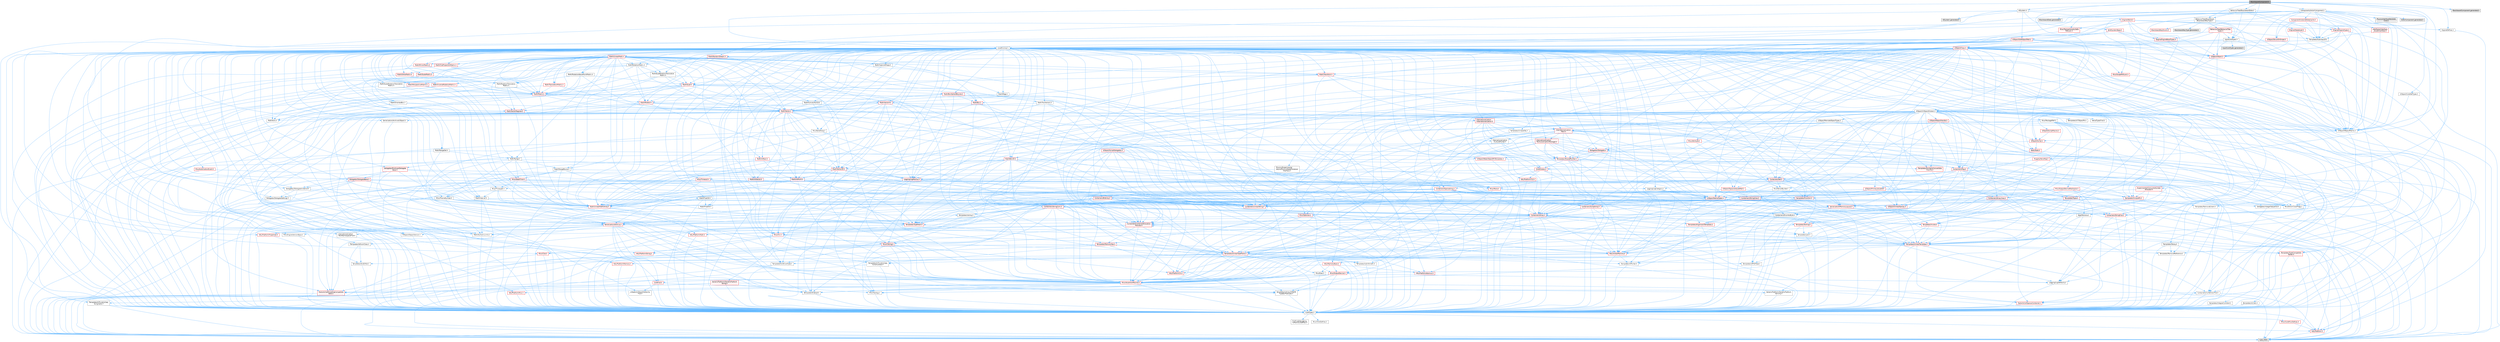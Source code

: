 digraph "BlackboardComponent.h"
{
 // INTERACTIVE_SVG=YES
 // LATEX_PDF_SIZE
  bgcolor="transparent";
  edge [fontname=Helvetica,fontsize=10,labelfontname=Helvetica,labelfontsize=10];
  node [fontname=Helvetica,fontsize=10,shape=box,height=0.2,width=0.4];
  Node1 [id="Node000001",label="BlackboardComponent.h",height=0.2,width=0.4,color="gray40", fillcolor="grey60", style="filled", fontcolor="black",tooltip=" "];
  Node1 -> Node2 [id="edge1_Node000001_Node000002",color="steelblue1",style="solid",tooltip=" "];
  Node2 [id="Node000002",label="CoreMinimal.h",height=0.2,width=0.4,color="grey40", fillcolor="white", style="filled",URL="$d7/d67/CoreMinimal_8h.html",tooltip=" "];
  Node2 -> Node3 [id="edge2_Node000002_Node000003",color="steelblue1",style="solid",tooltip=" "];
  Node3 [id="Node000003",label="CoreTypes.h",height=0.2,width=0.4,color="grey40", fillcolor="white", style="filled",URL="$dc/dec/CoreTypes_8h.html",tooltip=" "];
  Node3 -> Node4 [id="edge3_Node000003_Node000004",color="steelblue1",style="solid",tooltip=" "];
  Node4 [id="Node000004",label="HAL/Platform.h",height=0.2,width=0.4,color="red", fillcolor="#FFF0F0", style="filled",URL="$d9/dd0/Platform_8h.html",tooltip=" "];
  Node4 -> Node7 [id="edge4_Node000004_Node000007",color="steelblue1",style="solid",tooltip=" "];
  Node7 [id="Node000007",label="type_traits",height=0.2,width=0.4,color="grey60", fillcolor="#E0E0E0", style="filled",tooltip=" "];
  Node3 -> Node14 [id="edge5_Node000003_Node000014",color="steelblue1",style="solid",tooltip=" "];
  Node14 [id="Node000014",label="ProfilingDebugging\l/UMemoryDefines.h",height=0.2,width=0.4,color="grey40", fillcolor="white", style="filled",URL="$d2/da2/UMemoryDefines_8h.html",tooltip=" "];
  Node3 -> Node15 [id="edge6_Node000003_Node000015",color="steelblue1",style="solid",tooltip=" "];
  Node15 [id="Node000015",label="Misc/CoreMiscDefines.h",height=0.2,width=0.4,color="red", fillcolor="#FFF0F0", style="filled",URL="$da/d38/CoreMiscDefines_8h.html",tooltip=" "];
  Node15 -> Node4 [id="edge7_Node000015_Node000004",color="steelblue1",style="solid",tooltip=" "];
  Node3 -> Node16 [id="edge8_Node000003_Node000016",color="steelblue1",style="solid",tooltip=" "];
  Node16 [id="Node000016",label="Misc/CoreDefines.h",height=0.2,width=0.4,color="grey40", fillcolor="white", style="filled",URL="$d3/dd2/CoreDefines_8h.html",tooltip=" "];
  Node2 -> Node17 [id="edge9_Node000002_Node000017",color="steelblue1",style="solid",tooltip=" "];
  Node17 [id="Node000017",label="CoreFwd.h",height=0.2,width=0.4,color="red", fillcolor="#FFF0F0", style="filled",URL="$d1/d1e/CoreFwd_8h.html",tooltip=" "];
  Node17 -> Node3 [id="edge10_Node000017_Node000003",color="steelblue1",style="solid",tooltip=" "];
  Node17 -> Node18 [id="edge11_Node000017_Node000018",color="steelblue1",style="solid",tooltip=" "];
  Node18 [id="Node000018",label="Containers/ContainersFwd.h",height=0.2,width=0.4,color="grey40", fillcolor="white", style="filled",URL="$d4/d0a/ContainersFwd_8h.html",tooltip=" "];
  Node18 -> Node4 [id="edge12_Node000018_Node000004",color="steelblue1",style="solid",tooltip=" "];
  Node18 -> Node3 [id="edge13_Node000018_Node000003",color="steelblue1",style="solid",tooltip=" "];
  Node18 -> Node19 [id="edge14_Node000018_Node000019",color="steelblue1",style="solid",tooltip=" "];
  Node19 [id="Node000019",label="Traits/IsContiguousContainer.h",height=0.2,width=0.4,color="red", fillcolor="#FFF0F0", style="filled",URL="$d5/d3c/IsContiguousContainer_8h.html",tooltip=" "];
  Node19 -> Node3 [id="edge15_Node000019_Node000003",color="steelblue1",style="solid",tooltip=" "];
  Node17 -> Node23 [id="edge16_Node000017_Node000023",color="steelblue1",style="solid",tooltip=" "];
  Node23 [id="Node000023",label="UObject/UObjectHierarchy\lFwd.h",height=0.2,width=0.4,color="grey40", fillcolor="white", style="filled",URL="$d3/d13/UObjectHierarchyFwd_8h.html",tooltip=" "];
  Node2 -> Node23 [id="edge17_Node000002_Node000023",color="steelblue1",style="solid",tooltip=" "];
  Node2 -> Node18 [id="edge18_Node000002_Node000018",color="steelblue1",style="solid",tooltip=" "];
  Node2 -> Node24 [id="edge19_Node000002_Node000024",color="steelblue1",style="solid",tooltip=" "];
  Node24 [id="Node000024",label="Misc/VarArgs.h",height=0.2,width=0.4,color="grey40", fillcolor="white", style="filled",URL="$d5/d6f/VarArgs_8h.html",tooltip=" "];
  Node24 -> Node3 [id="edge20_Node000024_Node000003",color="steelblue1",style="solid",tooltip=" "];
  Node2 -> Node25 [id="edge21_Node000002_Node000025",color="steelblue1",style="solid",tooltip=" "];
  Node25 [id="Node000025",label="Logging/LogVerbosity.h",height=0.2,width=0.4,color="grey40", fillcolor="white", style="filled",URL="$d2/d8f/LogVerbosity_8h.html",tooltip=" "];
  Node25 -> Node3 [id="edge22_Node000025_Node000003",color="steelblue1",style="solid",tooltip=" "];
  Node2 -> Node26 [id="edge23_Node000002_Node000026",color="steelblue1",style="solid",tooltip=" "];
  Node26 [id="Node000026",label="Misc/OutputDevice.h",height=0.2,width=0.4,color="red", fillcolor="#FFF0F0", style="filled",URL="$d7/d32/OutputDevice_8h.html",tooltip=" "];
  Node26 -> Node17 [id="edge24_Node000026_Node000017",color="steelblue1",style="solid",tooltip=" "];
  Node26 -> Node3 [id="edge25_Node000026_Node000003",color="steelblue1",style="solid",tooltip=" "];
  Node26 -> Node25 [id="edge26_Node000026_Node000025",color="steelblue1",style="solid",tooltip=" "];
  Node26 -> Node24 [id="edge27_Node000026_Node000024",color="steelblue1",style="solid",tooltip=" "];
  Node26 -> Node27 [id="edge28_Node000026_Node000027",color="steelblue1",style="solid",tooltip=" "];
  Node27 [id="Node000027",label="Templates/IsArrayOrRefOf\lTypeByPredicate.h",height=0.2,width=0.4,color="grey40", fillcolor="white", style="filled",URL="$d6/da1/IsArrayOrRefOfTypeByPredicate_8h.html",tooltip=" "];
  Node27 -> Node3 [id="edge29_Node000027_Node000003",color="steelblue1",style="solid",tooltip=" "];
  Node26 -> Node30 [id="edge30_Node000026_Node000030",color="steelblue1",style="solid",tooltip=" "];
  Node30 [id="Node000030",label="Traits/IsCharEncodingCompatible\lWith.h",height=0.2,width=0.4,color="red", fillcolor="#FFF0F0", style="filled",URL="$df/dd1/IsCharEncodingCompatibleWith_8h.html",tooltip=" "];
  Node30 -> Node7 [id="edge31_Node000030_Node000007",color="steelblue1",style="solid",tooltip=" "];
  Node2 -> Node32 [id="edge32_Node000002_Node000032",color="steelblue1",style="solid",tooltip=" "];
  Node32 [id="Node000032",label="HAL/PlatformCrt.h",height=0.2,width=0.4,color="red", fillcolor="#FFF0F0", style="filled",URL="$d8/d75/PlatformCrt_8h.html",tooltip=" "];
  Node2 -> Node42 [id="edge33_Node000002_Node000042",color="steelblue1",style="solid",tooltip=" "];
  Node42 [id="Node000042",label="HAL/PlatformMisc.h",height=0.2,width=0.4,color="red", fillcolor="#FFF0F0", style="filled",URL="$d0/df5/PlatformMisc_8h.html",tooltip=" "];
  Node42 -> Node3 [id="edge34_Node000042_Node000003",color="steelblue1",style="solid",tooltip=" "];
  Node2 -> Node61 [id="edge35_Node000002_Node000061",color="steelblue1",style="solid",tooltip=" "];
  Node61 [id="Node000061",label="Misc/AssertionMacros.h",height=0.2,width=0.4,color="red", fillcolor="#FFF0F0", style="filled",URL="$d0/dfa/AssertionMacros_8h.html",tooltip=" "];
  Node61 -> Node3 [id="edge36_Node000061_Node000003",color="steelblue1",style="solid",tooltip=" "];
  Node61 -> Node4 [id="edge37_Node000061_Node000004",color="steelblue1",style="solid",tooltip=" "];
  Node61 -> Node42 [id="edge38_Node000061_Node000042",color="steelblue1",style="solid",tooltip=" "];
  Node61 -> Node62 [id="edge39_Node000061_Node000062",color="steelblue1",style="solid",tooltip=" "];
  Node62 [id="Node000062",label="Templates/EnableIf.h",height=0.2,width=0.4,color="grey40", fillcolor="white", style="filled",URL="$d7/d60/EnableIf_8h.html",tooltip=" "];
  Node62 -> Node3 [id="edge40_Node000062_Node000003",color="steelblue1",style="solid",tooltip=" "];
  Node61 -> Node27 [id="edge41_Node000061_Node000027",color="steelblue1",style="solid",tooltip=" "];
  Node61 -> Node30 [id="edge42_Node000061_Node000030",color="steelblue1",style="solid",tooltip=" "];
  Node61 -> Node24 [id="edge43_Node000061_Node000024",color="steelblue1",style="solid",tooltip=" "];
  Node2 -> Node70 [id="edge44_Node000002_Node000070",color="steelblue1",style="solid",tooltip=" "];
  Node70 [id="Node000070",label="Templates/IsPointer.h",height=0.2,width=0.4,color="grey40", fillcolor="white", style="filled",URL="$d7/d05/IsPointer_8h.html",tooltip=" "];
  Node70 -> Node3 [id="edge45_Node000070_Node000003",color="steelblue1",style="solid",tooltip=" "];
  Node2 -> Node71 [id="edge46_Node000002_Node000071",color="steelblue1",style="solid",tooltip=" "];
  Node71 [id="Node000071",label="HAL/PlatformMemory.h",height=0.2,width=0.4,color="red", fillcolor="#FFF0F0", style="filled",URL="$de/d68/PlatformMemory_8h.html",tooltip=" "];
  Node71 -> Node3 [id="edge47_Node000071_Node000003",color="steelblue1",style="solid",tooltip=" "];
  Node2 -> Node54 [id="edge48_Node000002_Node000054",color="steelblue1",style="solid",tooltip=" "];
  Node54 [id="Node000054",label="HAL/PlatformAtomics.h",height=0.2,width=0.4,color="red", fillcolor="#FFF0F0", style="filled",URL="$d3/d36/PlatformAtomics_8h.html",tooltip=" "];
  Node54 -> Node3 [id="edge49_Node000054_Node000003",color="steelblue1",style="solid",tooltip=" "];
  Node2 -> Node76 [id="edge50_Node000002_Node000076",color="steelblue1",style="solid",tooltip=" "];
  Node76 [id="Node000076",label="Misc/Exec.h",height=0.2,width=0.4,color="grey40", fillcolor="white", style="filled",URL="$de/ddb/Exec_8h.html",tooltip=" "];
  Node76 -> Node3 [id="edge51_Node000076_Node000003",color="steelblue1",style="solid",tooltip=" "];
  Node76 -> Node61 [id="edge52_Node000076_Node000061",color="steelblue1",style="solid",tooltip=" "];
  Node2 -> Node77 [id="edge53_Node000002_Node000077",color="steelblue1",style="solid",tooltip=" "];
  Node77 [id="Node000077",label="HAL/MemoryBase.h",height=0.2,width=0.4,color="red", fillcolor="#FFF0F0", style="filled",URL="$d6/d9f/MemoryBase_8h.html",tooltip=" "];
  Node77 -> Node3 [id="edge54_Node000077_Node000003",color="steelblue1",style="solid",tooltip=" "];
  Node77 -> Node54 [id="edge55_Node000077_Node000054",color="steelblue1",style="solid",tooltip=" "];
  Node77 -> Node32 [id="edge56_Node000077_Node000032",color="steelblue1",style="solid",tooltip=" "];
  Node77 -> Node76 [id="edge57_Node000077_Node000076",color="steelblue1",style="solid",tooltip=" "];
  Node77 -> Node26 [id="edge58_Node000077_Node000026",color="steelblue1",style="solid",tooltip=" "];
  Node2 -> Node87 [id="edge59_Node000002_Node000087",color="steelblue1",style="solid",tooltip=" "];
  Node87 [id="Node000087",label="HAL/UnrealMemory.h",height=0.2,width=0.4,color="red", fillcolor="#FFF0F0", style="filled",URL="$d9/d96/UnrealMemory_8h.html",tooltip=" "];
  Node87 -> Node3 [id="edge60_Node000087_Node000003",color="steelblue1",style="solid",tooltip=" "];
  Node87 -> Node77 [id="edge61_Node000087_Node000077",color="steelblue1",style="solid",tooltip=" "];
  Node87 -> Node71 [id="edge62_Node000087_Node000071",color="steelblue1",style="solid",tooltip=" "];
  Node87 -> Node70 [id="edge63_Node000087_Node000070",color="steelblue1",style="solid",tooltip=" "];
  Node2 -> Node89 [id="edge64_Node000002_Node000089",color="steelblue1",style="solid",tooltip=" "];
  Node89 [id="Node000089",label="Templates/IsArithmetic.h",height=0.2,width=0.4,color="grey40", fillcolor="white", style="filled",URL="$d2/d5d/IsArithmetic_8h.html",tooltip=" "];
  Node89 -> Node3 [id="edge65_Node000089_Node000003",color="steelblue1",style="solid",tooltip=" "];
  Node2 -> Node83 [id="edge66_Node000002_Node000083",color="steelblue1",style="solid",tooltip=" "];
  Node83 [id="Node000083",label="Templates/AndOrNot.h",height=0.2,width=0.4,color="grey40", fillcolor="white", style="filled",URL="$db/d0a/AndOrNot_8h.html",tooltip=" "];
  Node83 -> Node3 [id="edge67_Node000083_Node000003",color="steelblue1",style="solid",tooltip=" "];
  Node2 -> Node90 [id="edge68_Node000002_Node000090",color="steelblue1",style="solid",tooltip=" "];
  Node90 [id="Node000090",label="Templates/IsPODType.h",height=0.2,width=0.4,color="grey40", fillcolor="white", style="filled",URL="$d7/db1/IsPODType_8h.html",tooltip=" "];
  Node90 -> Node3 [id="edge69_Node000090_Node000003",color="steelblue1",style="solid",tooltip=" "];
  Node2 -> Node91 [id="edge70_Node000002_Node000091",color="steelblue1",style="solid",tooltip=" "];
  Node91 [id="Node000091",label="Templates/IsUECoreType.h",height=0.2,width=0.4,color="grey40", fillcolor="white", style="filled",URL="$d1/db8/IsUECoreType_8h.html",tooltip=" "];
  Node91 -> Node3 [id="edge71_Node000091_Node000003",color="steelblue1",style="solid",tooltip=" "];
  Node91 -> Node7 [id="edge72_Node000091_Node000007",color="steelblue1",style="solid",tooltip=" "];
  Node2 -> Node84 [id="edge73_Node000002_Node000084",color="steelblue1",style="solid",tooltip=" "];
  Node84 [id="Node000084",label="Templates/IsTriviallyCopy\lConstructible.h",height=0.2,width=0.4,color="grey40", fillcolor="white", style="filled",URL="$d3/d78/IsTriviallyCopyConstructible_8h.html",tooltip=" "];
  Node84 -> Node3 [id="edge74_Node000084_Node000003",color="steelblue1",style="solid",tooltip=" "];
  Node84 -> Node7 [id="edge75_Node000084_Node000007",color="steelblue1",style="solid",tooltip=" "];
  Node2 -> Node92 [id="edge76_Node000002_Node000092",color="steelblue1",style="solid",tooltip=" "];
  Node92 [id="Node000092",label="Templates/UnrealTypeTraits.h",height=0.2,width=0.4,color="red", fillcolor="#FFF0F0", style="filled",URL="$d2/d2d/UnrealTypeTraits_8h.html",tooltip=" "];
  Node92 -> Node3 [id="edge77_Node000092_Node000003",color="steelblue1",style="solid",tooltip=" "];
  Node92 -> Node70 [id="edge78_Node000092_Node000070",color="steelblue1",style="solid",tooltip=" "];
  Node92 -> Node61 [id="edge79_Node000092_Node000061",color="steelblue1",style="solid",tooltip=" "];
  Node92 -> Node83 [id="edge80_Node000092_Node000083",color="steelblue1",style="solid",tooltip=" "];
  Node92 -> Node62 [id="edge81_Node000092_Node000062",color="steelblue1",style="solid",tooltip=" "];
  Node92 -> Node89 [id="edge82_Node000092_Node000089",color="steelblue1",style="solid",tooltip=" "];
  Node92 -> Node90 [id="edge83_Node000092_Node000090",color="steelblue1",style="solid",tooltip=" "];
  Node92 -> Node91 [id="edge84_Node000092_Node000091",color="steelblue1",style="solid",tooltip=" "];
  Node92 -> Node84 [id="edge85_Node000092_Node000084",color="steelblue1",style="solid",tooltip=" "];
  Node2 -> Node62 [id="edge86_Node000002_Node000062",color="steelblue1",style="solid",tooltip=" "];
  Node2 -> Node94 [id="edge87_Node000002_Node000094",color="steelblue1",style="solid",tooltip=" "];
  Node94 [id="Node000094",label="Templates/RemoveReference.h",height=0.2,width=0.4,color="grey40", fillcolor="white", style="filled",URL="$da/dbe/RemoveReference_8h.html",tooltip=" "];
  Node94 -> Node3 [id="edge88_Node000094_Node000003",color="steelblue1",style="solid",tooltip=" "];
  Node2 -> Node95 [id="edge89_Node000002_Node000095",color="steelblue1",style="solid",tooltip=" "];
  Node95 [id="Node000095",label="Templates/IntegralConstant.h",height=0.2,width=0.4,color="grey40", fillcolor="white", style="filled",URL="$db/d1b/IntegralConstant_8h.html",tooltip=" "];
  Node95 -> Node3 [id="edge90_Node000095_Node000003",color="steelblue1",style="solid",tooltip=" "];
  Node2 -> Node96 [id="edge91_Node000002_Node000096",color="steelblue1",style="solid",tooltip=" "];
  Node96 [id="Node000096",label="Templates/IsClass.h",height=0.2,width=0.4,color="grey40", fillcolor="white", style="filled",URL="$db/dcb/IsClass_8h.html",tooltip=" "];
  Node96 -> Node3 [id="edge92_Node000096_Node000003",color="steelblue1",style="solid",tooltip=" "];
  Node2 -> Node97 [id="edge93_Node000002_Node000097",color="steelblue1",style="solid",tooltip=" "];
  Node97 [id="Node000097",label="Templates/TypeCompatible\lBytes.h",height=0.2,width=0.4,color="red", fillcolor="#FFF0F0", style="filled",URL="$df/d0a/TypeCompatibleBytes_8h.html",tooltip=" "];
  Node97 -> Node3 [id="edge94_Node000097_Node000003",color="steelblue1",style="solid",tooltip=" "];
  Node97 -> Node7 [id="edge95_Node000097_Node000007",color="steelblue1",style="solid",tooltip=" "];
  Node2 -> Node19 [id="edge96_Node000002_Node000019",color="steelblue1",style="solid",tooltip=" "];
  Node2 -> Node98 [id="edge97_Node000002_Node000098",color="steelblue1",style="solid",tooltip=" "];
  Node98 [id="Node000098",label="Templates/UnrealTemplate.h",height=0.2,width=0.4,color="red", fillcolor="#FFF0F0", style="filled",URL="$d4/d24/UnrealTemplate_8h.html",tooltip=" "];
  Node98 -> Node3 [id="edge98_Node000098_Node000003",color="steelblue1",style="solid",tooltip=" "];
  Node98 -> Node70 [id="edge99_Node000098_Node000070",color="steelblue1",style="solid",tooltip=" "];
  Node98 -> Node87 [id="edge100_Node000098_Node000087",color="steelblue1",style="solid",tooltip=" "];
  Node98 -> Node92 [id="edge101_Node000098_Node000092",color="steelblue1",style="solid",tooltip=" "];
  Node98 -> Node94 [id="edge102_Node000098_Node000094",color="steelblue1",style="solid",tooltip=" "];
  Node98 -> Node97 [id="edge103_Node000098_Node000097",color="steelblue1",style="solid",tooltip=" "];
  Node98 -> Node19 [id="edge104_Node000098_Node000019",color="steelblue1",style="solid",tooltip=" "];
  Node98 -> Node7 [id="edge105_Node000098_Node000007",color="steelblue1",style="solid",tooltip=" "];
  Node2 -> Node47 [id="edge106_Node000002_Node000047",color="steelblue1",style="solid",tooltip=" "];
  Node47 [id="Node000047",label="Math/NumericLimits.h",height=0.2,width=0.4,color="grey40", fillcolor="white", style="filled",URL="$df/d1b/NumericLimits_8h.html",tooltip=" "];
  Node47 -> Node3 [id="edge107_Node000047_Node000003",color="steelblue1",style="solid",tooltip=" "];
  Node2 -> Node102 [id="edge108_Node000002_Node000102",color="steelblue1",style="solid",tooltip=" "];
  Node102 [id="Node000102",label="HAL/PlatformMath.h",height=0.2,width=0.4,color="red", fillcolor="#FFF0F0", style="filled",URL="$dc/d53/PlatformMath_8h.html",tooltip=" "];
  Node102 -> Node3 [id="edge109_Node000102_Node000003",color="steelblue1",style="solid",tooltip=" "];
  Node2 -> Node85 [id="edge110_Node000002_Node000085",color="steelblue1",style="solid",tooltip=" "];
  Node85 [id="Node000085",label="Templates/IsTriviallyCopy\lAssignable.h",height=0.2,width=0.4,color="grey40", fillcolor="white", style="filled",URL="$d2/df2/IsTriviallyCopyAssignable_8h.html",tooltip=" "];
  Node85 -> Node3 [id="edge111_Node000085_Node000003",color="steelblue1",style="solid",tooltip=" "];
  Node85 -> Node7 [id="edge112_Node000085_Node000007",color="steelblue1",style="solid",tooltip=" "];
  Node2 -> Node110 [id="edge113_Node000002_Node000110",color="steelblue1",style="solid",tooltip=" "];
  Node110 [id="Node000110",label="Templates/MemoryOps.h",height=0.2,width=0.4,color="red", fillcolor="#FFF0F0", style="filled",URL="$db/dea/MemoryOps_8h.html",tooltip=" "];
  Node110 -> Node3 [id="edge114_Node000110_Node000003",color="steelblue1",style="solid",tooltip=" "];
  Node110 -> Node87 [id="edge115_Node000110_Node000087",color="steelblue1",style="solid",tooltip=" "];
  Node110 -> Node85 [id="edge116_Node000110_Node000085",color="steelblue1",style="solid",tooltip=" "];
  Node110 -> Node84 [id="edge117_Node000110_Node000084",color="steelblue1",style="solid",tooltip=" "];
  Node110 -> Node92 [id="edge118_Node000110_Node000092",color="steelblue1",style="solid",tooltip=" "];
  Node110 -> Node7 [id="edge119_Node000110_Node000007",color="steelblue1",style="solid",tooltip=" "];
  Node2 -> Node111 [id="edge120_Node000002_Node000111",color="steelblue1",style="solid",tooltip=" "];
  Node111 [id="Node000111",label="Containers/ContainerAllocation\lPolicies.h",height=0.2,width=0.4,color="red", fillcolor="#FFF0F0", style="filled",URL="$d7/dff/ContainerAllocationPolicies_8h.html",tooltip=" "];
  Node111 -> Node3 [id="edge121_Node000111_Node000003",color="steelblue1",style="solid",tooltip=" "];
  Node111 -> Node111 [id="edge122_Node000111_Node000111",color="steelblue1",style="solid",tooltip=" "];
  Node111 -> Node102 [id="edge123_Node000111_Node000102",color="steelblue1",style="solid",tooltip=" "];
  Node111 -> Node87 [id="edge124_Node000111_Node000087",color="steelblue1",style="solid",tooltip=" "];
  Node111 -> Node47 [id="edge125_Node000111_Node000047",color="steelblue1",style="solid",tooltip=" "];
  Node111 -> Node61 [id="edge126_Node000111_Node000061",color="steelblue1",style="solid",tooltip=" "];
  Node111 -> Node110 [id="edge127_Node000111_Node000110",color="steelblue1",style="solid",tooltip=" "];
  Node111 -> Node97 [id="edge128_Node000111_Node000097",color="steelblue1",style="solid",tooltip=" "];
  Node111 -> Node7 [id="edge129_Node000111_Node000007",color="steelblue1",style="solid",tooltip=" "];
  Node2 -> Node114 [id="edge130_Node000002_Node000114",color="steelblue1",style="solid",tooltip=" "];
  Node114 [id="Node000114",label="Templates/IsEnumClass.h",height=0.2,width=0.4,color="grey40", fillcolor="white", style="filled",URL="$d7/d15/IsEnumClass_8h.html",tooltip=" "];
  Node114 -> Node3 [id="edge131_Node000114_Node000003",color="steelblue1",style="solid",tooltip=" "];
  Node114 -> Node83 [id="edge132_Node000114_Node000083",color="steelblue1",style="solid",tooltip=" "];
  Node2 -> Node115 [id="edge133_Node000002_Node000115",color="steelblue1",style="solid",tooltip=" "];
  Node115 [id="Node000115",label="HAL/PlatformProperties.h",height=0.2,width=0.4,color="red", fillcolor="#FFF0F0", style="filled",URL="$d9/db0/PlatformProperties_8h.html",tooltip=" "];
  Node115 -> Node3 [id="edge134_Node000115_Node000003",color="steelblue1",style="solid",tooltip=" "];
  Node2 -> Node118 [id="edge135_Node000002_Node000118",color="steelblue1",style="solid",tooltip=" "];
  Node118 [id="Node000118",label="Misc/EngineVersionBase.h",height=0.2,width=0.4,color="grey40", fillcolor="white", style="filled",URL="$d5/d2b/EngineVersionBase_8h.html",tooltip=" "];
  Node118 -> Node3 [id="edge136_Node000118_Node000003",color="steelblue1",style="solid",tooltip=" "];
  Node2 -> Node119 [id="edge137_Node000002_Node000119",color="steelblue1",style="solid",tooltip=" "];
  Node119 [id="Node000119",label="Internationalization\l/TextNamespaceFwd.h",height=0.2,width=0.4,color="grey40", fillcolor="white", style="filled",URL="$d8/d97/TextNamespaceFwd_8h.html",tooltip=" "];
  Node119 -> Node3 [id="edge138_Node000119_Node000003",color="steelblue1",style="solid",tooltip=" "];
  Node2 -> Node120 [id="edge139_Node000002_Node000120",color="steelblue1",style="solid",tooltip=" "];
  Node120 [id="Node000120",label="Serialization/Archive.h",height=0.2,width=0.4,color="red", fillcolor="#FFF0F0", style="filled",URL="$d7/d3b/Archive_8h.html",tooltip=" "];
  Node120 -> Node17 [id="edge140_Node000120_Node000017",color="steelblue1",style="solid",tooltip=" "];
  Node120 -> Node3 [id="edge141_Node000120_Node000003",color="steelblue1",style="solid",tooltip=" "];
  Node120 -> Node115 [id="edge142_Node000120_Node000115",color="steelblue1",style="solid",tooltip=" "];
  Node120 -> Node119 [id="edge143_Node000120_Node000119",color="steelblue1",style="solid",tooltip=" "];
  Node120 -> Node61 [id="edge144_Node000120_Node000061",color="steelblue1",style="solid",tooltip=" "];
  Node120 -> Node118 [id="edge145_Node000120_Node000118",color="steelblue1",style="solid",tooltip=" "];
  Node120 -> Node24 [id="edge146_Node000120_Node000024",color="steelblue1",style="solid",tooltip=" "];
  Node120 -> Node62 [id="edge147_Node000120_Node000062",color="steelblue1",style="solid",tooltip=" "];
  Node120 -> Node27 [id="edge148_Node000120_Node000027",color="steelblue1",style="solid",tooltip=" "];
  Node120 -> Node114 [id="edge149_Node000120_Node000114",color="steelblue1",style="solid",tooltip=" "];
  Node120 -> Node98 [id="edge150_Node000120_Node000098",color="steelblue1",style="solid",tooltip=" "];
  Node120 -> Node30 [id="edge151_Node000120_Node000030",color="steelblue1",style="solid",tooltip=" "];
  Node120 -> Node123 [id="edge152_Node000120_Node000123",color="steelblue1",style="solid",tooltip=" "];
  Node123 [id="Node000123",label="UObject/ObjectVersion.h",height=0.2,width=0.4,color="grey40", fillcolor="white", style="filled",URL="$da/d63/ObjectVersion_8h.html",tooltip=" "];
  Node123 -> Node3 [id="edge153_Node000123_Node000003",color="steelblue1",style="solid",tooltip=" "];
  Node2 -> Node124 [id="edge154_Node000002_Node000124",color="steelblue1",style="solid",tooltip=" "];
  Node124 [id="Node000124",label="Templates/Less.h",height=0.2,width=0.4,color="grey40", fillcolor="white", style="filled",URL="$de/dc8/Less_8h.html",tooltip=" "];
  Node124 -> Node3 [id="edge155_Node000124_Node000003",color="steelblue1",style="solid",tooltip=" "];
  Node124 -> Node98 [id="edge156_Node000124_Node000098",color="steelblue1",style="solid",tooltip=" "];
  Node2 -> Node125 [id="edge157_Node000002_Node000125",color="steelblue1",style="solid",tooltip=" "];
  Node125 [id="Node000125",label="Templates/Sorting.h",height=0.2,width=0.4,color="red", fillcolor="#FFF0F0", style="filled",URL="$d3/d9e/Sorting_8h.html",tooltip=" "];
  Node125 -> Node3 [id="edge158_Node000125_Node000003",color="steelblue1",style="solid",tooltip=" "];
  Node125 -> Node102 [id="edge159_Node000125_Node000102",color="steelblue1",style="solid",tooltip=" "];
  Node125 -> Node124 [id="edge160_Node000125_Node000124",color="steelblue1",style="solid",tooltip=" "];
  Node2 -> Node136 [id="edge161_Node000002_Node000136",color="steelblue1",style="solid",tooltip=" "];
  Node136 [id="Node000136",label="Misc/Char.h",height=0.2,width=0.4,color="red", fillcolor="#FFF0F0", style="filled",URL="$d0/d58/Char_8h.html",tooltip=" "];
  Node136 -> Node3 [id="edge162_Node000136_Node000003",color="steelblue1",style="solid",tooltip=" "];
  Node136 -> Node7 [id="edge163_Node000136_Node000007",color="steelblue1",style="solid",tooltip=" "];
  Node2 -> Node139 [id="edge164_Node000002_Node000139",color="steelblue1",style="solid",tooltip=" "];
  Node139 [id="Node000139",label="GenericPlatform/GenericPlatform\lStricmp.h",height=0.2,width=0.4,color="grey40", fillcolor="white", style="filled",URL="$d2/d86/GenericPlatformStricmp_8h.html",tooltip=" "];
  Node139 -> Node3 [id="edge165_Node000139_Node000003",color="steelblue1",style="solid",tooltip=" "];
  Node2 -> Node140 [id="edge166_Node000002_Node000140",color="steelblue1",style="solid",tooltip=" "];
  Node140 [id="Node000140",label="GenericPlatform/GenericPlatform\lString.h",height=0.2,width=0.4,color="red", fillcolor="#FFF0F0", style="filled",URL="$dd/d20/GenericPlatformString_8h.html",tooltip=" "];
  Node140 -> Node3 [id="edge167_Node000140_Node000003",color="steelblue1",style="solid",tooltip=" "];
  Node140 -> Node139 [id="edge168_Node000140_Node000139",color="steelblue1",style="solid",tooltip=" "];
  Node140 -> Node62 [id="edge169_Node000140_Node000062",color="steelblue1",style="solid",tooltip=" "];
  Node140 -> Node30 [id="edge170_Node000140_Node000030",color="steelblue1",style="solid",tooltip=" "];
  Node140 -> Node7 [id="edge171_Node000140_Node000007",color="steelblue1",style="solid",tooltip=" "];
  Node2 -> Node73 [id="edge172_Node000002_Node000073",color="steelblue1",style="solid",tooltip=" "];
  Node73 [id="Node000073",label="HAL/PlatformString.h",height=0.2,width=0.4,color="red", fillcolor="#FFF0F0", style="filled",URL="$db/db5/PlatformString_8h.html",tooltip=" "];
  Node73 -> Node3 [id="edge173_Node000073_Node000003",color="steelblue1",style="solid",tooltip=" "];
  Node2 -> Node143 [id="edge174_Node000002_Node000143",color="steelblue1",style="solid",tooltip=" "];
  Node143 [id="Node000143",label="Misc/CString.h",height=0.2,width=0.4,color="red", fillcolor="#FFF0F0", style="filled",URL="$d2/d49/CString_8h.html",tooltip=" "];
  Node143 -> Node3 [id="edge175_Node000143_Node000003",color="steelblue1",style="solid",tooltip=" "];
  Node143 -> Node32 [id="edge176_Node000143_Node000032",color="steelblue1",style="solid",tooltip=" "];
  Node143 -> Node73 [id="edge177_Node000143_Node000073",color="steelblue1",style="solid",tooltip=" "];
  Node143 -> Node61 [id="edge178_Node000143_Node000061",color="steelblue1",style="solid",tooltip=" "];
  Node143 -> Node136 [id="edge179_Node000143_Node000136",color="steelblue1",style="solid",tooltip=" "];
  Node143 -> Node24 [id="edge180_Node000143_Node000024",color="steelblue1",style="solid",tooltip=" "];
  Node143 -> Node27 [id="edge181_Node000143_Node000027",color="steelblue1",style="solid",tooltip=" "];
  Node143 -> Node30 [id="edge182_Node000143_Node000030",color="steelblue1",style="solid",tooltip=" "];
  Node2 -> Node144 [id="edge183_Node000002_Node000144",color="steelblue1",style="solid",tooltip=" "];
  Node144 [id="Node000144",label="Misc/Crc.h",height=0.2,width=0.4,color="red", fillcolor="#FFF0F0", style="filled",URL="$d4/dd2/Crc_8h.html",tooltip=" "];
  Node144 -> Node3 [id="edge184_Node000144_Node000003",color="steelblue1",style="solid",tooltip=" "];
  Node144 -> Node73 [id="edge185_Node000144_Node000073",color="steelblue1",style="solid",tooltip=" "];
  Node144 -> Node61 [id="edge186_Node000144_Node000061",color="steelblue1",style="solid",tooltip=" "];
  Node144 -> Node143 [id="edge187_Node000144_Node000143",color="steelblue1",style="solid",tooltip=" "];
  Node144 -> Node136 [id="edge188_Node000144_Node000136",color="steelblue1",style="solid",tooltip=" "];
  Node144 -> Node92 [id="edge189_Node000144_Node000092",color="steelblue1",style="solid",tooltip=" "];
  Node2 -> Node135 [id="edge190_Node000002_Node000135",color="steelblue1",style="solid",tooltip=" "];
  Node135 [id="Node000135",label="Math/UnrealMathUtility.h",height=0.2,width=0.4,color="red", fillcolor="#FFF0F0", style="filled",URL="$db/db8/UnrealMathUtility_8h.html",tooltip=" "];
  Node135 -> Node3 [id="edge191_Node000135_Node000003",color="steelblue1",style="solid",tooltip=" "];
  Node135 -> Node61 [id="edge192_Node000135_Node000061",color="steelblue1",style="solid",tooltip=" "];
  Node135 -> Node102 [id="edge193_Node000135_Node000102",color="steelblue1",style="solid",tooltip=" "];
  Node2 -> Node145 [id="edge194_Node000002_Node000145",color="steelblue1",style="solid",tooltip=" "];
  Node145 [id="Node000145",label="Containers/UnrealString.h",height=0.2,width=0.4,color="red", fillcolor="#FFF0F0", style="filled",URL="$d5/dba/UnrealString_8h.html",tooltip=" "];
  Node2 -> Node149 [id="edge195_Node000002_Node000149",color="steelblue1",style="solid",tooltip=" "];
  Node149 [id="Node000149",label="Containers/Array.h",height=0.2,width=0.4,color="red", fillcolor="#FFF0F0", style="filled",URL="$df/dd0/Array_8h.html",tooltip=" "];
  Node149 -> Node3 [id="edge196_Node000149_Node000003",color="steelblue1",style="solid",tooltip=" "];
  Node149 -> Node61 [id="edge197_Node000149_Node000061",color="steelblue1",style="solid",tooltip=" "];
  Node149 -> Node87 [id="edge198_Node000149_Node000087",color="steelblue1",style="solid",tooltip=" "];
  Node149 -> Node92 [id="edge199_Node000149_Node000092",color="steelblue1",style="solid",tooltip=" "];
  Node149 -> Node98 [id="edge200_Node000149_Node000098",color="steelblue1",style="solid",tooltip=" "];
  Node149 -> Node111 [id="edge201_Node000149_Node000111",color="steelblue1",style="solid",tooltip=" "];
  Node149 -> Node120 [id="edge202_Node000149_Node000120",color="steelblue1",style="solid",tooltip=" "];
  Node149 -> Node128 [id="edge203_Node000149_Node000128",color="steelblue1",style="solid",tooltip=" "];
  Node128 [id="Node000128",label="Templates/Invoke.h",height=0.2,width=0.4,color="red", fillcolor="#FFF0F0", style="filled",URL="$d7/deb/Invoke_8h.html",tooltip=" "];
  Node128 -> Node3 [id="edge204_Node000128_Node000003",color="steelblue1",style="solid",tooltip=" "];
  Node128 -> Node98 [id="edge205_Node000128_Node000098",color="steelblue1",style="solid",tooltip=" "];
  Node128 -> Node7 [id="edge206_Node000128_Node000007",color="steelblue1",style="solid",tooltip=" "];
  Node149 -> Node124 [id="edge207_Node000149_Node000124",color="steelblue1",style="solid",tooltip=" "];
  Node149 -> Node125 [id="edge208_Node000149_Node000125",color="steelblue1",style="solid",tooltip=" "];
  Node149 -> Node172 [id="edge209_Node000149_Node000172",color="steelblue1",style="solid",tooltip=" "];
  Node172 [id="Node000172",label="Templates/AlignmentTemplates.h",height=0.2,width=0.4,color="red", fillcolor="#FFF0F0", style="filled",URL="$dd/d32/AlignmentTemplates_8h.html",tooltip=" "];
  Node172 -> Node3 [id="edge210_Node000172_Node000003",color="steelblue1",style="solid",tooltip=" "];
  Node172 -> Node70 [id="edge211_Node000172_Node000070",color="steelblue1",style="solid",tooltip=" "];
  Node149 -> Node7 [id="edge212_Node000149_Node000007",color="steelblue1",style="solid",tooltip=" "];
  Node2 -> Node173 [id="edge213_Node000002_Node000173",color="steelblue1",style="solid",tooltip=" "];
  Node173 [id="Node000173",label="Misc/FrameNumber.h",height=0.2,width=0.4,color="grey40", fillcolor="white", style="filled",URL="$dd/dbd/FrameNumber_8h.html",tooltip=" "];
  Node173 -> Node3 [id="edge214_Node000173_Node000003",color="steelblue1",style="solid",tooltip=" "];
  Node173 -> Node47 [id="edge215_Node000173_Node000047",color="steelblue1",style="solid",tooltip=" "];
  Node173 -> Node135 [id="edge216_Node000173_Node000135",color="steelblue1",style="solid",tooltip=" "];
  Node173 -> Node62 [id="edge217_Node000173_Node000062",color="steelblue1",style="solid",tooltip=" "];
  Node173 -> Node92 [id="edge218_Node000173_Node000092",color="steelblue1",style="solid",tooltip=" "];
  Node2 -> Node174 [id="edge219_Node000002_Node000174",color="steelblue1",style="solid",tooltip=" "];
  Node174 [id="Node000174",label="Misc/Timespan.h",height=0.2,width=0.4,color="grey40", fillcolor="white", style="filled",URL="$da/dd9/Timespan_8h.html",tooltip=" "];
  Node174 -> Node3 [id="edge220_Node000174_Node000003",color="steelblue1",style="solid",tooltip=" "];
  Node174 -> Node175 [id="edge221_Node000174_Node000175",color="steelblue1",style="solid",tooltip=" "];
  Node175 [id="Node000175",label="Math/Interval.h",height=0.2,width=0.4,color="grey40", fillcolor="white", style="filled",URL="$d1/d55/Interval_8h.html",tooltip=" "];
  Node175 -> Node3 [id="edge222_Node000175_Node000003",color="steelblue1",style="solid",tooltip=" "];
  Node175 -> Node89 [id="edge223_Node000175_Node000089",color="steelblue1",style="solid",tooltip=" "];
  Node175 -> Node92 [id="edge224_Node000175_Node000092",color="steelblue1",style="solid",tooltip=" "];
  Node175 -> Node47 [id="edge225_Node000175_Node000047",color="steelblue1",style="solid",tooltip=" "];
  Node175 -> Node135 [id="edge226_Node000175_Node000135",color="steelblue1",style="solid",tooltip=" "];
  Node174 -> Node135 [id="edge227_Node000174_Node000135",color="steelblue1",style="solid",tooltip=" "];
  Node174 -> Node61 [id="edge228_Node000174_Node000061",color="steelblue1",style="solid",tooltip=" "];
  Node2 -> Node176 [id="edge229_Node000002_Node000176",color="steelblue1",style="solid",tooltip=" "];
  Node176 [id="Node000176",label="Containers/StringConv.h",height=0.2,width=0.4,color="red", fillcolor="#FFF0F0", style="filled",URL="$d3/ddf/StringConv_8h.html",tooltip=" "];
  Node176 -> Node3 [id="edge230_Node000176_Node000003",color="steelblue1",style="solid",tooltip=" "];
  Node176 -> Node61 [id="edge231_Node000176_Node000061",color="steelblue1",style="solid",tooltip=" "];
  Node176 -> Node111 [id="edge232_Node000176_Node000111",color="steelblue1",style="solid",tooltip=" "];
  Node176 -> Node149 [id="edge233_Node000176_Node000149",color="steelblue1",style="solid",tooltip=" "];
  Node176 -> Node143 [id="edge234_Node000176_Node000143",color="steelblue1",style="solid",tooltip=" "];
  Node176 -> Node177 [id="edge235_Node000176_Node000177",color="steelblue1",style="solid",tooltip=" "];
  Node177 [id="Node000177",label="Templates/IsArray.h",height=0.2,width=0.4,color="grey40", fillcolor="white", style="filled",URL="$d8/d8d/IsArray_8h.html",tooltip=" "];
  Node177 -> Node3 [id="edge236_Node000177_Node000003",color="steelblue1",style="solid",tooltip=" "];
  Node176 -> Node98 [id="edge237_Node000176_Node000098",color="steelblue1",style="solid",tooltip=" "];
  Node176 -> Node92 [id="edge238_Node000176_Node000092",color="steelblue1",style="solid",tooltip=" "];
  Node176 -> Node30 [id="edge239_Node000176_Node000030",color="steelblue1",style="solid",tooltip=" "];
  Node176 -> Node19 [id="edge240_Node000176_Node000019",color="steelblue1",style="solid",tooltip=" "];
  Node176 -> Node7 [id="edge241_Node000176_Node000007",color="steelblue1",style="solid",tooltip=" "];
  Node2 -> Node178 [id="edge242_Node000002_Node000178",color="steelblue1",style="solid",tooltip=" "];
  Node178 [id="Node000178",label="UObject/UnrealNames.h",height=0.2,width=0.4,color="red", fillcolor="#FFF0F0", style="filled",URL="$d8/db1/UnrealNames_8h.html",tooltip=" "];
  Node178 -> Node3 [id="edge243_Node000178_Node000003",color="steelblue1",style="solid",tooltip=" "];
  Node2 -> Node180 [id="edge244_Node000002_Node000180",color="steelblue1",style="solid",tooltip=" "];
  Node180 [id="Node000180",label="UObject/NameTypes.h",height=0.2,width=0.4,color="red", fillcolor="#FFF0F0", style="filled",URL="$d6/d35/NameTypes_8h.html",tooltip=" "];
  Node180 -> Node3 [id="edge245_Node000180_Node000003",color="steelblue1",style="solid",tooltip=" "];
  Node180 -> Node61 [id="edge246_Node000180_Node000061",color="steelblue1",style="solid",tooltip=" "];
  Node180 -> Node87 [id="edge247_Node000180_Node000087",color="steelblue1",style="solid",tooltip=" "];
  Node180 -> Node92 [id="edge248_Node000180_Node000092",color="steelblue1",style="solid",tooltip=" "];
  Node180 -> Node98 [id="edge249_Node000180_Node000098",color="steelblue1",style="solid",tooltip=" "];
  Node180 -> Node145 [id="edge250_Node000180_Node000145",color="steelblue1",style="solid",tooltip=" "];
  Node180 -> Node176 [id="edge251_Node000180_Node000176",color="steelblue1",style="solid",tooltip=" "];
  Node180 -> Node44 [id="edge252_Node000180_Node000044",color="steelblue1",style="solid",tooltip=" "];
  Node44 [id="Node000044",label="Containers/StringFwd.h",height=0.2,width=0.4,color="red", fillcolor="#FFF0F0", style="filled",URL="$df/d37/StringFwd_8h.html",tooltip=" "];
  Node44 -> Node3 [id="edge253_Node000044_Node000003",color="steelblue1",style="solid",tooltip=" "];
  Node44 -> Node19 [id="edge254_Node000044_Node000019",color="steelblue1",style="solid",tooltip=" "];
  Node180 -> Node178 [id="edge255_Node000180_Node000178",color="steelblue1",style="solid",tooltip=" "];
  Node180 -> Node157 [id="edge256_Node000180_Node000157",color="steelblue1",style="solid",tooltip=" "];
  Node157 [id="Node000157",label="Serialization/MemoryLayout.h",height=0.2,width=0.4,color="red", fillcolor="#FFF0F0", style="filled",URL="$d7/d66/MemoryLayout_8h.html",tooltip=" "];
  Node157 -> Node160 [id="edge257_Node000157_Node000160",color="steelblue1",style="solid",tooltip=" "];
  Node160 [id="Node000160",label="Containers/EnumAsByte.h",height=0.2,width=0.4,color="grey40", fillcolor="white", style="filled",URL="$d6/d9a/EnumAsByte_8h.html",tooltip=" "];
  Node160 -> Node3 [id="edge258_Node000160_Node000003",color="steelblue1",style="solid",tooltip=" "];
  Node160 -> Node90 [id="edge259_Node000160_Node000090",color="steelblue1",style="solid",tooltip=" "];
  Node160 -> Node161 [id="edge260_Node000160_Node000161",color="steelblue1",style="solid",tooltip=" "];
  Node161 [id="Node000161",label="Templates/TypeHash.h",height=0.2,width=0.4,color="red", fillcolor="#FFF0F0", style="filled",URL="$d1/d62/TypeHash_8h.html",tooltip=" "];
  Node161 -> Node3 [id="edge261_Node000161_Node000003",color="steelblue1",style="solid",tooltip=" "];
  Node161 -> Node144 [id="edge262_Node000161_Node000144",color="steelblue1",style="solid",tooltip=" "];
  Node161 -> Node7 [id="edge263_Node000161_Node000007",color="steelblue1",style="solid",tooltip=" "];
  Node157 -> Node44 [id="edge264_Node000157_Node000044",color="steelblue1",style="solid",tooltip=" "];
  Node157 -> Node87 [id="edge265_Node000157_Node000087",color="steelblue1",style="solid",tooltip=" "];
  Node157 -> Node62 [id="edge266_Node000157_Node000062",color="steelblue1",style="solid",tooltip=" "];
  Node157 -> Node98 [id="edge267_Node000157_Node000098",color="steelblue1",style="solid",tooltip=" "];
  Node2 -> Node188 [id="edge268_Node000002_Node000188",color="steelblue1",style="solid",tooltip=" "];
  Node188 [id="Node000188",label="Misc/Parse.h",height=0.2,width=0.4,color="red", fillcolor="#FFF0F0", style="filled",URL="$dc/d71/Parse_8h.html",tooltip=" "];
  Node188 -> Node44 [id="edge269_Node000188_Node000044",color="steelblue1",style="solid",tooltip=" "];
  Node188 -> Node145 [id="edge270_Node000188_Node000145",color="steelblue1",style="solid",tooltip=" "];
  Node188 -> Node3 [id="edge271_Node000188_Node000003",color="steelblue1",style="solid",tooltip=" "];
  Node188 -> Node32 [id="edge272_Node000188_Node000032",color="steelblue1",style="solid",tooltip=" "];
  Node188 -> Node49 [id="edge273_Node000188_Node000049",color="steelblue1",style="solid",tooltip=" "];
  Node49 [id="Node000049",label="Misc/EnumClassFlags.h",height=0.2,width=0.4,color="grey40", fillcolor="white", style="filled",URL="$d8/de7/EnumClassFlags_8h.html",tooltip=" "];
  Node188 -> Node189 [id="edge274_Node000188_Node000189",color="steelblue1",style="solid",tooltip=" "];
  Node189 [id="Node000189",label="Templates/Function.h",height=0.2,width=0.4,color="red", fillcolor="#FFF0F0", style="filled",URL="$df/df5/Function_8h.html",tooltip=" "];
  Node189 -> Node3 [id="edge275_Node000189_Node000003",color="steelblue1",style="solid",tooltip=" "];
  Node189 -> Node61 [id="edge276_Node000189_Node000061",color="steelblue1",style="solid",tooltip=" "];
  Node189 -> Node87 [id="edge277_Node000189_Node000087",color="steelblue1",style="solid",tooltip=" "];
  Node189 -> Node92 [id="edge278_Node000189_Node000092",color="steelblue1",style="solid",tooltip=" "];
  Node189 -> Node128 [id="edge279_Node000189_Node000128",color="steelblue1",style="solid",tooltip=" "];
  Node189 -> Node98 [id="edge280_Node000189_Node000098",color="steelblue1",style="solid",tooltip=" "];
  Node189 -> Node135 [id="edge281_Node000189_Node000135",color="steelblue1",style="solid",tooltip=" "];
  Node189 -> Node7 [id="edge282_Node000189_Node000007",color="steelblue1",style="solid",tooltip=" "];
  Node2 -> Node172 [id="edge283_Node000002_Node000172",color="steelblue1",style="solid",tooltip=" "];
  Node2 -> Node191 [id="edge284_Node000002_Node000191",color="steelblue1",style="solid",tooltip=" "];
  Node191 [id="Node000191",label="Misc/StructBuilder.h",height=0.2,width=0.4,color="grey40", fillcolor="white", style="filled",URL="$d9/db3/StructBuilder_8h.html",tooltip=" "];
  Node191 -> Node3 [id="edge285_Node000191_Node000003",color="steelblue1",style="solid",tooltip=" "];
  Node191 -> Node135 [id="edge286_Node000191_Node000135",color="steelblue1",style="solid",tooltip=" "];
  Node191 -> Node172 [id="edge287_Node000191_Node000172",color="steelblue1",style="solid",tooltip=" "];
  Node2 -> Node104 [id="edge288_Node000002_Node000104",color="steelblue1",style="solid",tooltip=" "];
  Node104 [id="Node000104",label="Templates/Decay.h",height=0.2,width=0.4,color="grey40", fillcolor="white", style="filled",URL="$dd/d0f/Decay_8h.html",tooltip=" "];
  Node104 -> Node3 [id="edge289_Node000104_Node000003",color="steelblue1",style="solid",tooltip=" "];
  Node104 -> Node94 [id="edge290_Node000104_Node000094",color="steelblue1",style="solid",tooltip=" "];
  Node104 -> Node7 [id="edge291_Node000104_Node000007",color="steelblue1",style="solid",tooltip=" "];
  Node2 -> Node192 [id="edge292_Node000002_Node000192",color="steelblue1",style="solid",tooltip=" "];
  Node192 [id="Node000192",label="Templates/PointerIsConvertible\lFromTo.h",height=0.2,width=0.4,color="red", fillcolor="#FFF0F0", style="filled",URL="$d6/d65/PointerIsConvertibleFromTo_8h.html",tooltip=" "];
  Node192 -> Node3 [id="edge293_Node000192_Node000003",color="steelblue1",style="solid",tooltip=" "];
  Node192 -> Node7 [id="edge294_Node000192_Node000007",color="steelblue1",style="solid",tooltip=" "];
  Node2 -> Node128 [id="edge295_Node000002_Node000128",color="steelblue1",style="solid",tooltip=" "];
  Node2 -> Node189 [id="edge296_Node000002_Node000189",color="steelblue1",style="solid",tooltip=" "];
  Node2 -> Node161 [id="edge297_Node000002_Node000161",color="steelblue1",style="solid",tooltip=" "];
  Node2 -> Node193 [id="edge298_Node000002_Node000193",color="steelblue1",style="solid",tooltip=" "];
  Node193 [id="Node000193",label="Containers/ScriptArray.h",height=0.2,width=0.4,color="red", fillcolor="#FFF0F0", style="filled",URL="$dc/daf/ScriptArray_8h.html",tooltip=" "];
  Node193 -> Node3 [id="edge299_Node000193_Node000003",color="steelblue1",style="solid",tooltip=" "];
  Node193 -> Node61 [id="edge300_Node000193_Node000061",color="steelblue1",style="solid",tooltip=" "];
  Node193 -> Node87 [id="edge301_Node000193_Node000087",color="steelblue1",style="solid",tooltip=" "];
  Node193 -> Node111 [id="edge302_Node000193_Node000111",color="steelblue1",style="solid",tooltip=" "];
  Node193 -> Node149 [id="edge303_Node000193_Node000149",color="steelblue1",style="solid",tooltip=" "];
  Node2 -> Node194 [id="edge304_Node000002_Node000194",color="steelblue1",style="solid",tooltip=" "];
  Node194 [id="Node000194",label="Containers/BitArray.h",height=0.2,width=0.4,color="red", fillcolor="#FFF0F0", style="filled",URL="$d1/de4/BitArray_8h.html",tooltip=" "];
  Node194 -> Node111 [id="edge305_Node000194_Node000111",color="steelblue1",style="solid",tooltip=" "];
  Node194 -> Node3 [id="edge306_Node000194_Node000003",color="steelblue1",style="solid",tooltip=" "];
  Node194 -> Node54 [id="edge307_Node000194_Node000054",color="steelblue1",style="solid",tooltip=" "];
  Node194 -> Node87 [id="edge308_Node000194_Node000087",color="steelblue1",style="solid",tooltip=" "];
  Node194 -> Node135 [id="edge309_Node000194_Node000135",color="steelblue1",style="solid",tooltip=" "];
  Node194 -> Node61 [id="edge310_Node000194_Node000061",color="steelblue1",style="solid",tooltip=" "];
  Node194 -> Node49 [id="edge311_Node000194_Node000049",color="steelblue1",style="solid",tooltip=" "];
  Node194 -> Node120 [id="edge312_Node000194_Node000120",color="steelblue1",style="solid",tooltip=" "];
  Node194 -> Node157 [id="edge313_Node000194_Node000157",color="steelblue1",style="solid",tooltip=" "];
  Node194 -> Node62 [id="edge314_Node000194_Node000062",color="steelblue1",style="solid",tooltip=" "];
  Node194 -> Node128 [id="edge315_Node000194_Node000128",color="steelblue1",style="solid",tooltip=" "];
  Node194 -> Node98 [id="edge316_Node000194_Node000098",color="steelblue1",style="solid",tooltip=" "];
  Node194 -> Node92 [id="edge317_Node000194_Node000092",color="steelblue1",style="solid",tooltip=" "];
  Node2 -> Node195 [id="edge318_Node000002_Node000195",color="steelblue1",style="solid",tooltip=" "];
  Node195 [id="Node000195",label="Containers/SparseArray.h",height=0.2,width=0.4,color="red", fillcolor="#FFF0F0", style="filled",URL="$d5/dbf/SparseArray_8h.html",tooltip=" "];
  Node195 -> Node3 [id="edge319_Node000195_Node000003",color="steelblue1",style="solid",tooltip=" "];
  Node195 -> Node61 [id="edge320_Node000195_Node000061",color="steelblue1",style="solid",tooltip=" "];
  Node195 -> Node87 [id="edge321_Node000195_Node000087",color="steelblue1",style="solid",tooltip=" "];
  Node195 -> Node92 [id="edge322_Node000195_Node000092",color="steelblue1",style="solid",tooltip=" "];
  Node195 -> Node98 [id="edge323_Node000195_Node000098",color="steelblue1",style="solid",tooltip=" "];
  Node195 -> Node111 [id="edge324_Node000195_Node000111",color="steelblue1",style="solid",tooltip=" "];
  Node195 -> Node124 [id="edge325_Node000195_Node000124",color="steelblue1",style="solid",tooltip=" "];
  Node195 -> Node149 [id="edge326_Node000195_Node000149",color="steelblue1",style="solid",tooltip=" "];
  Node195 -> Node135 [id="edge327_Node000195_Node000135",color="steelblue1",style="solid",tooltip=" "];
  Node195 -> Node193 [id="edge328_Node000195_Node000193",color="steelblue1",style="solid",tooltip=" "];
  Node195 -> Node194 [id="edge329_Node000195_Node000194",color="steelblue1",style="solid",tooltip=" "];
  Node195 -> Node145 [id="edge330_Node000195_Node000145",color="steelblue1",style="solid",tooltip=" "];
  Node2 -> Node211 [id="edge331_Node000002_Node000211",color="steelblue1",style="solid",tooltip=" "];
  Node211 [id="Node000211",label="Containers/Set.h",height=0.2,width=0.4,color="red", fillcolor="#FFF0F0", style="filled",URL="$d4/d45/Set_8h.html",tooltip=" "];
  Node211 -> Node111 [id="edge332_Node000211_Node000111",color="steelblue1",style="solid",tooltip=" "];
  Node211 -> Node195 [id="edge333_Node000211_Node000195",color="steelblue1",style="solid",tooltip=" "];
  Node211 -> Node18 [id="edge334_Node000211_Node000018",color="steelblue1",style="solid",tooltip=" "];
  Node211 -> Node135 [id="edge335_Node000211_Node000135",color="steelblue1",style="solid",tooltip=" "];
  Node211 -> Node61 [id="edge336_Node000211_Node000061",color="steelblue1",style="solid",tooltip=" "];
  Node211 -> Node191 [id="edge337_Node000211_Node000191",color="steelblue1",style="solid",tooltip=" "];
  Node211 -> Node189 [id="edge338_Node000211_Node000189",color="steelblue1",style="solid",tooltip=" "];
  Node211 -> Node125 [id="edge339_Node000211_Node000125",color="steelblue1",style="solid",tooltip=" "];
  Node211 -> Node161 [id="edge340_Node000211_Node000161",color="steelblue1",style="solid",tooltip=" "];
  Node211 -> Node98 [id="edge341_Node000211_Node000098",color="steelblue1",style="solid",tooltip=" "];
  Node211 -> Node7 [id="edge342_Node000211_Node000007",color="steelblue1",style="solid",tooltip=" "];
  Node2 -> Node214 [id="edge343_Node000002_Node000214",color="steelblue1",style="solid",tooltip=" "];
  Node214 [id="Node000214",label="Algo/Reverse.h",height=0.2,width=0.4,color="grey40", fillcolor="white", style="filled",URL="$d5/d93/Reverse_8h.html",tooltip=" "];
  Node214 -> Node3 [id="edge344_Node000214_Node000003",color="steelblue1",style="solid",tooltip=" "];
  Node214 -> Node98 [id="edge345_Node000214_Node000098",color="steelblue1",style="solid",tooltip=" "];
  Node2 -> Node215 [id="edge346_Node000002_Node000215",color="steelblue1",style="solid",tooltip=" "];
  Node215 [id="Node000215",label="Containers/Map.h",height=0.2,width=0.4,color="red", fillcolor="#FFF0F0", style="filled",URL="$df/d79/Map_8h.html",tooltip=" "];
  Node215 -> Node3 [id="edge347_Node000215_Node000003",color="steelblue1",style="solid",tooltip=" "];
  Node215 -> Node214 [id="edge348_Node000215_Node000214",color="steelblue1",style="solid",tooltip=" "];
  Node215 -> Node211 [id="edge349_Node000215_Node000211",color="steelblue1",style="solid",tooltip=" "];
  Node215 -> Node145 [id="edge350_Node000215_Node000145",color="steelblue1",style="solid",tooltip=" "];
  Node215 -> Node61 [id="edge351_Node000215_Node000061",color="steelblue1",style="solid",tooltip=" "];
  Node215 -> Node191 [id="edge352_Node000215_Node000191",color="steelblue1",style="solid",tooltip=" "];
  Node215 -> Node189 [id="edge353_Node000215_Node000189",color="steelblue1",style="solid",tooltip=" "];
  Node215 -> Node125 [id="edge354_Node000215_Node000125",color="steelblue1",style="solid",tooltip=" "];
  Node215 -> Node216 [id="edge355_Node000215_Node000216",color="steelblue1",style="solid",tooltip=" "];
  Node216 [id="Node000216",label="Templates/Tuple.h",height=0.2,width=0.4,color="red", fillcolor="#FFF0F0", style="filled",URL="$d2/d4f/Tuple_8h.html",tooltip=" "];
  Node216 -> Node3 [id="edge356_Node000216_Node000003",color="steelblue1",style="solid",tooltip=" "];
  Node216 -> Node98 [id="edge357_Node000216_Node000098",color="steelblue1",style="solid",tooltip=" "];
  Node216 -> Node217 [id="edge358_Node000216_Node000217",color="steelblue1",style="solid",tooltip=" "];
  Node217 [id="Node000217",label="Delegates/IntegerSequence.h",height=0.2,width=0.4,color="grey40", fillcolor="white", style="filled",URL="$d2/dcc/IntegerSequence_8h.html",tooltip=" "];
  Node217 -> Node3 [id="edge359_Node000217_Node000003",color="steelblue1",style="solid",tooltip=" "];
  Node216 -> Node128 [id="edge360_Node000216_Node000128",color="steelblue1",style="solid",tooltip=" "];
  Node216 -> Node157 [id="edge361_Node000216_Node000157",color="steelblue1",style="solid",tooltip=" "];
  Node216 -> Node161 [id="edge362_Node000216_Node000161",color="steelblue1",style="solid",tooltip=" "];
  Node216 -> Node7 [id="edge363_Node000216_Node000007",color="steelblue1",style="solid",tooltip=" "];
  Node215 -> Node98 [id="edge364_Node000215_Node000098",color="steelblue1",style="solid",tooltip=" "];
  Node215 -> Node92 [id="edge365_Node000215_Node000092",color="steelblue1",style="solid",tooltip=" "];
  Node215 -> Node7 [id="edge366_Node000215_Node000007",color="steelblue1",style="solid",tooltip=" "];
  Node2 -> Node219 [id="edge367_Node000002_Node000219",color="steelblue1",style="solid",tooltip=" "];
  Node219 [id="Node000219",label="Math/IntPoint.h",height=0.2,width=0.4,color="red", fillcolor="#FFF0F0", style="filled",URL="$d3/df7/IntPoint_8h.html",tooltip=" "];
  Node219 -> Node3 [id="edge368_Node000219_Node000003",color="steelblue1",style="solid",tooltip=" "];
  Node219 -> Node61 [id="edge369_Node000219_Node000061",color="steelblue1",style="solid",tooltip=" "];
  Node219 -> Node188 [id="edge370_Node000219_Node000188",color="steelblue1",style="solid",tooltip=" "];
  Node219 -> Node135 [id="edge371_Node000219_Node000135",color="steelblue1",style="solid",tooltip=" "];
  Node219 -> Node145 [id="edge372_Node000219_Node000145",color="steelblue1",style="solid",tooltip=" "];
  Node219 -> Node161 [id="edge373_Node000219_Node000161",color="steelblue1",style="solid",tooltip=" "];
  Node2 -> Node221 [id="edge374_Node000002_Node000221",color="steelblue1",style="solid",tooltip=" "];
  Node221 [id="Node000221",label="Math/IntVector.h",height=0.2,width=0.4,color="red", fillcolor="#FFF0F0", style="filled",URL="$d7/d44/IntVector_8h.html",tooltip=" "];
  Node221 -> Node3 [id="edge375_Node000221_Node000003",color="steelblue1",style="solid",tooltip=" "];
  Node221 -> Node144 [id="edge376_Node000221_Node000144",color="steelblue1",style="solid",tooltip=" "];
  Node221 -> Node188 [id="edge377_Node000221_Node000188",color="steelblue1",style="solid",tooltip=" "];
  Node221 -> Node135 [id="edge378_Node000221_Node000135",color="steelblue1",style="solid",tooltip=" "];
  Node221 -> Node145 [id="edge379_Node000221_Node000145",color="steelblue1",style="solid",tooltip=" "];
  Node2 -> Node222 [id="edge380_Node000002_Node000222",color="steelblue1",style="solid",tooltip=" "];
  Node222 [id="Node000222",label="Logging/LogCategory.h",height=0.2,width=0.4,color="grey40", fillcolor="white", style="filled",URL="$d9/d36/LogCategory_8h.html",tooltip=" "];
  Node222 -> Node3 [id="edge381_Node000222_Node000003",color="steelblue1",style="solid",tooltip=" "];
  Node222 -> Node25 [id="edge382_Node000222_Node000025",color="steelblue1",style="solid",tooltip=" "];
  Node222 -> Node180 [id="edge383_Node000222_Node000180",color="steelblue1",style="solid",tooltip=" "];
  Node2 -> Node223 [id="edge384_Node000002_Node000223",color="steelblue1",style="solid",tooltip=" "];
  Node223 [id="Node000223",label="Logging/LogMacros.h",height=0.2,width=0.4,color="red", fillcolor="#FFF0F0", style="filled",URL="$d0/d16/LogMacros_8h.html",tooltip=" "];
  Node223 -> Node145 [id="edge385_Node000223_Node000145",color="steelblue1",style="solid",tooltip=" "];
  Node223 -> Node3 [id="edge386_Node000223_Node000003",color="steelblue1",style="solid",tooltip=" "];
  Node223 -> Node222 [id="edge387_Node000223_Node000222",color="steelblue1",style="solid",tooltip=" "];
  Node223 -> Node25 [id="edge388_Node000223_Node000025",color="steelblue1",style="solid",tooltip=" "];
  Node223 -> Node61 [id="edge389_Node000223_Node000061",color="steelblue1",style="solid",tooltip=" "];
  Node223 -> Node24 [id="edge390_Node000223_Node000024",color="steelblue1",style="solid",tooltip=" "];
  Node223 -> Node62 [id="edge391_Node000223_Node000062",color="steelblue1",style="solid",tooltip=" "];
  Node223 -> Node27 [id="edge392_Node000223_Node000027",color="steelblue1",style="solid",tooltip=" "];
  Node223 -> Node30 [id="edge393_Node000223_Node000030",color="steelblue1",style="solid",tooltip=" "];
  Node223 -> Node7 [id="edge394_Node000223_Node000007",color="steelblue1",style="solid",tooltip=" "];
  Node2 -> Node226 [id="edge395_Node000002_Node000226",color="steelblue1",style="solid",tooltip=" "];
  Node226 [id="Node000226",label="Math/Vector2D.h",height=0.2,width=0.4,color="red", fillcolor="#FFF0F0", style="filled",URL="$d3/db0/Vector2D_8h.html",tooltip=" "];
  Node226 -> Node3 [id="edge396_Node000226_Node000003",color="steelblue1",style="solid",tooltip=" "];
  Node226 -> Node61 [id="edge397_Node000226_Node000061",color="steelblue1",style="solid",tooltip=" "];
  Node226 -> Node144 [id="edge398_Node000226_Node000144",color="steelblue1",style="solid",tooltip=" "];
  Node226 -> Node135 [id="edge399_Node000226_Node000135",color="steelblue1",style="solid",tooltip=" "];
  Node226 -> Node145 [id="edge400_Node000226_Node000145",color="steelblue1",style="solid",tooltip=" "];
  Node226 -> Node188 [id="edge401_Node000226_Node000188",color="steelblue1",style="solid",tooltip=" "];
  Node226 -> Node219 [id="edge402_Node000226_Node000219",color="steelblue1",style="solid",tooltip=" "];
  Node226 -> Node223 [id="edge403_Node000226_Node000223",color="steelblue1",style="solid",tooltip=" "];
  Node226 -> Node7 [id="edge404_Node000226_Node000007",color="steelblue1",style="solid",tooltip=" "];
  Node2 -> Node230 [id="edge405_Node000002_Node000230",color="steelblue1",style="solid",tooltip=" "];
  Node230 [id="Node000230",label="Math/IntRect.h",height=0.2,width=0.4,color="red", fillcolor="#FFF0F0", style="filled",URL="$d7/d53/IntRect_8h.html",tooltip=" "];
  Node230 -> Node3 [id="edge406_Node000230_Node000003",color="steelblue1",style="solid",tooltip=" "];
  Node230 -> Node135 [id="edge407_Node000230_Node000135",color="steelblue1",style="solid",tooltip=" "];
  Node230 -> Node145 [id="edge408_Node000230_Node000145",color="steelblue1",style="solid",tooltip=" "];
  Node230 -> Node219 [id="edge409_Node000230_Node000219",color="steelblue1",style="solid",tooltip=" "];
  Node230 -> Node226 [id="edge410_Node000230_Node000226",color="steelblue1",style="solid",tooltip=" "];
  Node2 -> Node231 [id="edge411_Node000002_Node000231",color="steelblue1",style="solid",tooltip=" "];
  Node231 [id="Node000231",label="Misc/ByteSwap.h",height=0.2,width=0.4,color="grey40", fillcolor="white", style="filled",URL="$dc/dd7/ByteSwap_8h.html",tooltip=" "];
  Node231 -> Node3 [id="edge412_Node000231_Node000003",color="steelblue1",style="solid",tooltip=" "];
  Node231 -> Node32 [id="edge413_Node000231_Node000032",color="steelblue1",style="solid",tooltip=" "];
  Node2 -> Node160 [id="edge414_Node000002_Node000160",color="steelblue1",style="solid",tooltip=" "];
  Node2 -> Node232 [id="edge415_Node000002_Node000232",color="steelblue1",style="solid",tooltip=" "];
  Node232 [id="Node000232",label="HAL/PlatformTLS.h",height=0.2,width=0.4,color="red", fillcolor="#FFF0F0", style="filled",URL="$d0/def/PlatformTLS_8h.html",tooltip=" "];
  Node232 -> Node3 [id="edge416_Node000232_Node000003",color="steelblue1",style="solid",tooltip=" "];
  Node2 -> Node235 [id="edge417_Node000002_Node000235",color="steelblue1",style="solid",tooltip=" "];
  Node235 [id="Node000235",label="CoreGlobals.h",height=0.2,width=0.4,color="red", fillcolor="#FFF0F0", style="filled",URL="$d5/d8c/CoreGlobals_8h.html",tooltip=" "];
  Node235 -> Node145 [id="edge418_Node000235_Node000145",color="steelblue1",style="solid",tooltip=" "];
  Node235 -> Node3 [id="edge419_Node000235_Node000003",color="steelblue1",style="solid",tooltip=" "];
  Node235 -> Node232 [id="edge420_Node000235_Node000232",color="steelblue1",style="solid",tooltip=" "];
  Node235 -> Node223 [id="edge421_Node000235_Node000223",color="steelblue1",style="solid",tooltip=" "];
  Node235 -> Node49 [id="edge422_Node000235_Node000049",color="steelblue1",style="solid",tooltip=" "];
  Node235 -> Node26 [id="edge423_Node000235_Node000026",color="steelblue1",style="solid",tooltip=" "];
  Node235 -> Node180 [id="edge424_Node000235_Node000180",color="steelblue1",style="solid",tooltip=" "];
  Node2 -> Node236 [id="edge425_Node000002_Node000236",color="steelblue1",style="solid",tooltip=" "];
  Node236 [id="Node000236",label="Templates/SharedPointer.h",height=0.2,width=0.4,color="red", fillcolor="#FFF0F0", style="filled",URL="$d2/d17/SharedPointer_8h.html",tooltip=" "];
  Node236 -> Node3 [id="edge426_Node000236_Node000003",color="steelblue1",style="solid",tooltip=" "];
  Node236 -> Node192 [id="edge427_Node000236_Node000192",color="steelblue1",style="solid",tooltip=" "];
  Node236 -> Node61 [id="edge428_Node000236_Node000061",color="steelblue1",style="solid",tooltip=" "];
  Node236 -> Node87 [id="edge429_Node000236_Node000087",color="steelblue1",style="solid",tooltip=" "];
  Node236 -> Node149 [id="edge430_Node000236_Node000149",color="steelblue1",style="solid",tooltip=" "];
  Node236 -> Node215 [id="edge431_Node000236_Node000215",color="steelblue1",style="solid",tooltip=" "];
  Node236 -> Node235 [id="edge432_Node000236_Node000235",color="steelblue1",style="solid",tooltip=" "];
  Node2 -> Node241 [id="edge433_Node000002_Node000241",color="steelblue1",style="solid",tooltip=" "];
  Node241 [id="Node000241",label="Internationalization\l/CulturePointer.h",height=0.2,width=0.4,color="grey40", fillcolor="white", style="filled",URL="$d6/dbe/CulturePointer_8h.html",tooltip=" "];
  Node241 -> Node3 [id="edge434_Node000241_Node000003",color="steelblue1",style="solid",tooltip=" "];
  Node241 -> Node236 [id="edge435_Node000241_Node000236",color="steelblue1",style="solid",tooltip=" "];
  Node2 -> Node242 [id="edge436_Node000002_Node000242",color="steelblue1",style="solid",tooltip=" "];
  Node242 [id="Node000242",label="UObject/WeakObjectPtrTemplates.h",height=0.2,width=0.4,color="red", fillcolor="#FFF0F0", style="filled",URL="$d8/d3b/WeakObjectPtrTemplates_8h.html",tooltip=" "];
  Node242 -> Node3 [id="edge437_Node000242_Node000003",color="steelblue1",style="solid",tooltip=" "];
  Node242 -> Node215 [id="edge438_Node000242_Node000215",color="steelblue1",style="solid",tooltip=" "];
  Node242 -> Node7 [id="edge439_Node000242_Node000007",color="steelblue1",style="solid",tooltip=" "];
  Node2 -> Node245 [id="edge440_Node000002_Node000245",color="steelblue1",style="solid",tooltip=" "];
  Node245 [id="Node000245",label="Delegates/DelegateSettings.h",height=0.2,width=0.4,color="grey40", fillcolor="white", style="filled",URL="$d0/d97/DelegateSettings_8h.html",tooltip=" "];
  Node245 -> Node3 [id="edge441_Node000245_Node000003",color="steelblue1",style="solid",tooltip=" "];
  Node2 -> Node246 [id="edge442_Node000002_Node000246",color="steelblue1",style="solid",tooltip=" "];
  Node246 [id="Node000246",label="Delegates/IDelegateInstance.h",height=0.2,width=0.4,color="grey40", fillcolor="white", style="filled",URL="$d2/d10/IDelegateInstance_8h.html",tooltip=" "];
  Node246 -> Node3 [id="edge443_Node000246_Node000003",color="steelblue1",style="solid",tooltip=" "];
  Node246 -> Node161 [id="edge444_Node000246_Node000161",color="steelblue1",style="solid",tooltip=" "];
  Node246 -> Node180 [id="edge445_Node000246_Node000180",color="steelblue1",style="solid",tooltip=" "];
  Node246 -> Node245 [id="edge446_Node000246_Node000245",color="steelblue1",style="solid",tooltip=" "];
  Node2 -> Node247 [id="edge447_Node000002_Node000247",color="steelblue1",style="solid",tooltip=" "];
  Node247 [id="Node000247",label="Delegates/DelegateBase.h",height=0.2,width=0.4,color="red", fillcolor="#FFF0F0", style="filled",URL="$da/d67/DelegateBase_8h.html",tooltip=" "];
  Node247 -> Node3 [id="edge448_Node000247_Node000003",color="steelblue1",style="solid",tooltip=" "];
  Node247 -> Node111 [id="edge449_Node000247_Node000111",color="steelblue1",style="solid",tooltip=" "];
  Node247 -> Node135 [id="edge450_Node000247_Node000135",color="steelblue1",style="solid",tooltip=" "];
  Node247 -> Node180 [id="edge451_Node000247_Node000180",color="steelblue1",style="solid",tooltip=" "];
  Node247 -> Node245 [id="edge452_Node000247_Node000245",color="steelblue1",style="solid",tooltip=" "];
  Node247 -> Node246 [id="edge453_Node000247_Node000246",color="steelblue1",style="solid",tooltip=" "];
  Node2 -> Node255 [id="edge454_Node000002_Node000255",color="steelblue1",style="solid",tooltip=" "];
  Node255 [id="Node000255",label="Delegates/MulticastDelegate\lBase.h",height=0.2,width=0.4,color="red", fillcolor="#FFF0F0", style="filled",URL="$db/d16/MulticastDelegateBase_8h.html",tooltip=" "];
  Node255 -> Node3 [id="edge455_Node000255_Node000003",color="steelblue1",style="solid",tooltip=" "];
  Node255 -> Node111 [id="edge456_Node000255_Node000111",color="steelblue1",style="solid",tooltip=" "];
  Node255 -> Node149 [id="edge457_Node000255_Node000149",color="steelblue1",style="solid",tooltip=" "];
  Node255 -> Node135 [id="edge458_Node000255_Node000135",color="steelblue1",style="solid",tooltip=" "];
  Node255 -> Node246 [id="edge459_Node000255_Node000246",color="steelblue1",style="solid",tooltip=" "];
  Node255 -> Node247 [id="edge460_Node000255_Node000247",color="steelblue1",style="solid",tooltip=" "];
  Node2 -> Node217 [id="edge461_Node000002_Node000217",color="steelblue1",style="solid",tooltip=" "];
  Node2 -> Node216 [id="edge462_Node000002_Node000216",color="steelblue1",style="solid",tooltip=" "];
  Node2 -> Node256 [id="edge463_Node000002_Node000256",color="steelblue1",style="solid",tooltip=" "];
  Node256 [id="Node000256",label="UObject/ScriptDelegates.h",height=0.2,width=0.4,color="red", fillcolor="#FFF0F0", style="filled",URL="$de/d81/ScriptDelegates_8h.html",tooltip=" "];
  Node256 -> Node149 [id="edge464_Node000256_Node000149",color="steelblue1",style="solid",tooltip=" "];
  Node256 -> Node111 [id="edge465_Node000256_Node000111",color="steelblue1",style="solid",tooltip=" "];
  Node256 -> Node145 [id="edge466_Node000256_Node000145",color="steelblue1",style="solid",tooltip=" "];
  Node256 -> Node61 [id="edge467_Node000256_Node000061",color="steelblue1",style="solid",tooltip=" "];
  Node256 -> Node236 [id="edge468_Node000256_Node000236",color="steelblue1",style="solid",tooltip=" "];
  Node256 -> Node161 [id="edge469_Node000256_Node000161",color="steelblue1",style="solid",tooltip=" "];
  Node256 -> Node92 [id="edge470_Node000256_Node000092",color="steelblue1",style="solid",tooltip=" "];
  Node256 -> Node180 [id="edge471_Node000256_Node000180",color="steelblue1",style="solid",tooltip=" "];
  Node2 -> Node258 [id="edge472_Node000002_Node000258",color="steelblue1",style="solid",tooltip=" "];
  Node258 [id="Node000258",label="Delegates/Delegate.h",height=0.2,width=0.4,color="red", fillcolor="#FFF0F0", style="filled",URL="$d4/d80/Delegate_8h.html",tooltip=" "];
  Node258 -> Node3 [id="edge473_Node000258_Node000003",color="steelblue1",style="solid",tooltip=" "];
  Node258 -> Node61 [id="edge474_Node000258_Node000061",color="steelblue1",style="solid",tooltip=" "];
  Node258 -> Node180 [id="edge475_Node000258_Node000180",color="steelblue1",style="solid",tooltip=" "];
  Node258 -> Node236 [id="edge476_Node000258_Node000236",color="steelblue1",style="solid",tooltip=" "];
  Node258 -> Node242 [id="edge477_Node000258_Node000242",color="steelblue1",style="solid",tooltip=" "];
  Node258 -> Node255 [id="edge478_Node000258_Node000255",color="steelblue1",style="solid",tooltip=" "];
  Node258 -> Node217 [id="edge479_Node000258_Node000217",color="steelblue1",style="solid",tooltip=" "];
  Node2 -> Node263 [id="edge480_Node000002_Node000263",color="steelblue1",style="solid",tooltip=" "];
  Node263 [id="Node000263",label="Internationalization\l/TextLocalizationManager.h",height=0.2,width=0.4,color="red", fillcolor="#FFF0F0", style="filled",URL="$d5/d2e/TextLocalizationManager_8h.html",tooltip=" "];
  Node263 -> Node149 [id="edge481_Node000263_Node000149",color="steelblue1",style="solid",tooltip=" "];
  Node263 -> Node187 [id="edge482_Node000263_Node000187",color="steelblue1",style="solid",tooltip=" "];
  Node187 [id="Node000187",label="Containers/ArrayView.h",height=0.2,width=0.4,color="red", fillcolor="#FFF0F0", style="filled",URL="$d7/df4/ArrayView_8h.html",tooltip=" "];
  Node187 -> Node3 [id="edge483_Node000187_Node000003",color="steelblue1",style="solid",tooltip=" "];
  Node187 -> Node18 [id="edge484_Node000187_Node000018",color="steelblue1",style="solid",tooltip=" "];
  Node187 -> Node61 [id="edge485_Node000187_Node000061",color="steelblue1",style="solid",tooltip=" "];
  Node187 -> Node128 [id="edge486_Node000187_Node000128",color="steelblue1",style="solid",tooltip=" "];
  Node187 -> Node92 [id="edge487_Node000187_Node000092",color="steelblue1",style="solid",tooltip=" "];
  Node187 -> Node149 [id="edge488_Node000187_Node000149",color="steelblue1",style="solid",tooltip=" "];
  Node187 -> Node135 [id="edge489_Node000187_Node000135",color="steelblue1",style="solid",tooltip=" "];
  Node187 -> Node7 [id="edge490_Node000187_Node000007",color="steelblue1",style="solid",tooltip=" "];
  Node263 -> Node111 [id="edge491_Node000263_Node000111",color="steelblue1",style="solid",tooltip=" "];
  Node263 -> Node215 [id="edge492_Node000263_Node000215",color="steelblue1",style="solid",tooltip=" "];
  Node263 -> Node211 [id="edge493_Node000263_Node000211",color="steelblue1",style="solid",tooltip=" "];
  Node263 -> Node145 [id="edge494_Node000263_Node000145",color="steelblue1",style="solid",tooltip=" "];
  Node263 -> Node3 [id="edge495_Node000263_Node000003",color="steelblue1",style="solid",tooltip=" "];
  Node263 -> Node258 [id="edge496_Node000263_Node000258",color="steelblue1",style="solid",tooltip=" "];
  Node263 -> Node144 [id="edge497_Node000263_Node000144",color="steelblue1",style="solid",tooltip=" "];
  Node263 -> Node49 [id="edge498_Node000263_Node000049",color="steelblue1",style="solid",tooltip=" "];
  Node263 -> Node189 [id="edge499_Node000263_Node000189",color="steelblue1",style="solid",tooltip=" "];
  Node263 -> Node236 [id="edge500_Node000263_Node000236",color="steelblue1",style="solid",tooltip=" "];
  Node2 -> Node204 [id="edge501_Node000002_Node000204",color="steelblue1",style="solid",tooltip=" "];
  Node204 [id="Node000204",label="Misc/Optional.h",height=0.2,width=0.4,color="red", fillcolor="#FFF0F0", style="filled",URL="$d2/dae/Optional_8h.html",tooltip=" "];
  Node204 -> Node3 [id="edge502_Node000204_Node000003",color="steelblue1",style="solid",tooltip=" "];
  Node204 -> Node61 [id="edge503_Node000204_Node000061",color="steelblue1",style="solid",tooltip=" "];
  Node204 -> Node110 [id="edge504_Node000204_Node000110",color="steelblue1",style="solid",tooltip=" "];
  Node204 -> Node98 [id="edge505_Node000204_Node000098",color="steelblue1",style="solid",tooltip=" "];
  Node204 -> Node120 [id="edge506_Node000204_Node000120",color="steelblue1",style="solid",tooltip=" "];
  Node2 -> Node177 [id="edge507_Node000002_Node000177",color="steelblue1",style="solid",tooltip=" "];
  Node2 -> Node209 [id="edge508_Node000002_Node000209",color="steelblue1",style="solid",tooltip=" "];
  Node209 [id="Node000209",label="Templates/RemoveExtent.h",height=0.2,width=0.4,color="grey40", fillcolor="white", style="filled",URL="$dc/de9/RemoveExtent_8h.html",tooltip=" "];
  Node209 -> Node3 [id="edge509_Node000209_Node000003",color="steelblue1",style="solid",tooltip=" "];
  Node2 -> Node208 [id="edge510_Node000002_Node000208",color="steelblue1",style="solid",tooltip=" "];
  Node208 [id="Node000208",label="Templates/UniquePtr.h",height=0.2,width=0.4,color="red", fillcolor="#FFF0F0", style="filled",URL="$de/d1a/UniquePtr_8h.html",tooltip=" "];
  Node208 -> Node3 [id="edge511_Node000208_Node000003",color="steelblue1",style="solid",tooltip=" "];
  Node208 -> Node98 [id="edge512_Node000208_Node000098",color="steelblue1",style="solid",tooltip=" "];
  Node208 -> Node177 [id="edge513_Node000208_Node000177",color="steelblue1",style="solid",tooltip=" "];
  Node208 -> Node209 [id="edge514_Node000208_Node000209",color="steelblue1",style="solid",tooltip=" "];
  Node208 -> Node157 [id="edge515_Node000208_Node000157",color="steelblue1",style="solid",tooltip=" "];
  Node208 -> Node7 [id="edge516_Node000208_Node000007",color="steelblue1",style="solid",tooltip=" "];
  Node2 -> Node270 [id="edge517_Node000002_Node000270",color="steelblue1",style="solid",tooltip=" "];
  Node270 [id="Node000270",label="Internationalization\l/Text.h",height=0.2,width=0.4,color="red", fillcolor="#FFF0F0", style="filled",URL="$d6/d35/Text_8h.html",tooltip=" "];
  Node270 -> Node3 [id="edge518_Node000270_Node000003",color="steelblue1",style="solid",tooltip=" "];
  Node270 -> Node54 [id="edge519_Node000270_Node000054",color="steelblue1",style="solid",tooltip=" "];
  Node270 -> Node61 [id="edge520_Node000270_Node000061",color="steelblue1",style="solid",tooltip=" "];
  Node270 -> Node49 [id="edge521_Node000270_Node000049",color="steelblue1",style="solid",tooltip=" "];
  Node270 -> Node92 [id="edge522_Node000270_Node000092",color="steelblue1",style="solid",tooltip=" "];
  Node270 -> Node149 [id="edge523_Node000270_Node000149",color="steelblue1",style="solid",tooltip=" "];
  Node270 -> Node145 [id="edge524_Node000270_Node000145",color="steelblue1",style="solid",tooltip=" "];
  Node270 -> Node160 [id="edge525_Node000270_Node000160",color="steelblue1",style="solid",tooltip=" "];
  Node270 -> Node236 [id="edge526_Node000270_Node000236",color="steelblue1",style="solid",tooltip=" "];
  Node270 -> Node241 [id="edge527_Node000270_Node000241",color="steelblue1",style="solid",tooltip=" "];
  Node270 -> Node263 [id="edge528_Node000270_Node000263",color="steelblue1",style="solid",tooltip=" "];
  Node270 -> Node204 [id="edge529_Node000270_Node000204",color="steelblue1",style="solid",tooltip=" "];
  Node270 -> Node208 [id="edge530_Node000270_Node000208",color="steelblue1",style="solid",tooltip=" "];
  Node270 -> Node7 [id="edge531_Node000270_Node000007",color="steelblue1",style="solid",tooltip=" "];
  Node2 -> Node207 [id="edge532_Node000002_Node000207",color="steelblue1",style="solid",tooltip=" "];
  Node207 [id="Node000207",label="Templates/UniqueObj.h",height=0.2,width=0.4,color="grey40", fillcolor="white", style="filled",URL="$da/d95/UniqueObj_8h.html",tooltip=" "];
  Node207 -> Node3 [id="edge533_Node000207_Node000003",color="steelblue1",style="solid",tooltip=" "];
  Node207 -> Node208 [id="edge534_Node000207_Node000208",color="steelblue1",style="solid",tooltip=" "];
  Node2 -> Node276 [id="edge535_Node000002_Node000276",color="steelblue1",style="solid",tooltip=" "];
  Node276 [id="Node000276",label="Internationalization\l/Internationalization.h",height=0.2,width=0.4,color="red", fillcolor="#FFF0F0", style="filled",URL="$da/de4/Internationalization_8h.html",tooltip=" "];
  Node276 -> Node149 [id="edge536_Node000276_Node000149",color="steelblue1",style="solid",tooltip=" "];
  Node276 -> Node145 [id="edge537_Node000276_Node000145",color="steelblue1",style="solid",tooltip=" "];
  Node276 -> Node3 [id="edge538_Node000276_Node000003",color="steelblue1",style="solid",tooltip=" "];
  Node276 -> Node258 [id="edge539_Node000276_Node000258",color="steelblue1",style="solid",tooltip=" "];
  Node276 -> Node241 [id="edge540_Node000276_Node000241",color="steelblue1",style="solid",tooltip=" "];
  Node276 -> Node270 [id="edge541_Node000276_Node000270",color="steelblue1",style="solid",tooltip=" "];
  Node276 -> Node236 [id="edge542_Node000276_Node000236",color="steelblue1",style="solid",tooltip=" "];
  Node276 -> Node216 [id="edge543_Node000276_Node000216",color="steelblue1",style="solid",tooltip=" "];
  Node276 -> Node207 [id="edge544_Node000276_Node000207",color="steelblue1",style="solid",tooltip=" "];
  Node276 -> Node180 [id="edge545_Node000276_Node000180",color="steelblue1",style="solid",tooltip=" "];
  Node2 -> Node277 [id="edge546_Node000002_Node000277",color="steelblue1",style="solid",tooltip=" "];
  Node277 [id="Node000277",label="Math/Vector.h",height=0.2,width=0.4,color="red", fillcolor="#FFF0F0", style="filled",URL="$d6/dbe/Vector_8h.html",tooltip=" "];
  Node277 -> Node3 [id="edge547_Node000277_Node000003",color="steelblue1",style="solid",tooltip=" "];
  Node277 -> Node61 [id="edge548_Node000277_Node000061",color="steelblue1",style="solid",tooltip=" "];
  Node277 -> Node47 [id="edge549_Node000277_Node000047",color="steelblue1",style="solid",tooltip=" "];
  Node277 -> Node144 [id="edge550_Node000277_Node000144",color="steelblue1",style="solid",tooltip=" "];
  Node277 -> Node135 [id="edge551_Node000277_Node000135",color="steelblue1",style="solid",tooltip=" "];
  Node277 -> Node145 [id="edge552_Node000277_Node000145",color="steelblue1",style="solid",tooltip=" "];
  Node277 -> Node188 [id="edge553_Node000277_Node000188",color="steelblue1",style="solid",tooltip=" "];
  Node277 -> Node219 [id="edge554_Node000277_Node000219",color="steelblue1",style="solid",tooltip=" "];
  Node277 -> Node223 [id="edge555_Node000277_Node000223",color="steelblue1",style="solid",tooltip=" "];
  Node277 -> Node226 [id="edge556_Node000277_Node000226",color="steelblue1",style="solid",tooltip=" "];
  Node277 -> Node231 [id="edge557_Node000277_Node000231",color="steelblue1",style="solid",tooltip=" "];
  Node277 -> Node270 [id="edge558_Node000277_Node000270",color="steelblue1",style="solid",tooltip=" "];
  Node277 -> Node276 [id="edge559_Node000277_Node000276",color="steelblue1",style="solid",tooltip=" "];
  Node277 -> Node221 [id="edge560_Node000277_Node000221",color="steelblue1",style="solid",tooltip=" "];
  Node277 -> Node280 [id="edge561_Node000277_Node000280",color="steelblue1",style="solid",tooltip=" "];
  Node280 [id="Node000280",label="Math/Axis.h",height=0.2,width=0.4,color="grey40", fillcolor="white", style="filled",URL="$dd/dbb/Axis_8h.html",tooltip=" "];
  Node280 -> Node3 [id="edge562_Node000280_Node000003",color="steelblue1",style="solid",tooltip=" "];
  Node277 -> Node157 [id="edge563_Node000277_Node000157",color="steelblue1",style="solid",tooltip=" "];
  Node277 -> Node123 [id="edge564_Node000277_Node000123",color="steelblue1",style="solid",tooltip=" "];
  Node277 -> Node7 [id="edge565_Node000277_Node000007",color="steelblue1",style="solid",tooltip=" "];
  Node2 -> Node281 [id="edge566_Node000002_Node000281",color="steelblue1",style="solid",tooltip=" "];
  Node281 [id="Node000281",label="Math/Vector4.h",height=0.2,width=0.4,color="red", fillcolor="#FFF0F0", style="filled",URL="$d7/d36/Vector4_8h.html",tooltip=" "];
  Node281 -> Node3 [id="edge567_Node000281_Node000003",color="steelblue1",style="solid",tooltip=" "];
  Node281 -> Node144 [id="edge568_Node000281_Node000144",color="steelblue1",style="solid",tooltip=" "];
  Node281 -> Node135 [id="edge569_Node000281_Node000135",color="steelblue1",style="solid",tooltip=" "];
  Node281 -> Node145 [id="edge570_Node000281_Node000145",color="steelblue1",style="solid",tooltip=" "];
  Node281 -> Node188 [id="edge571_Node000281_Node000188",color="steelblue1",style="solid",tooltip=" "];
  Node281 -> Node223 [id="edge572_Node000281_Node000223",color="steelblue1",style="solid",tooltip=" "];
  Node281 -> Node226 [id="edge573_Node000281_Node000226",color="steelblue1",style="solid",tooltip=" "];
  Node281 -> Node277 [id="edge574_Node000281_Node000277",color="steelblue1",style="solid",tooltip=" "];
  Node281 -> Node157 [id="edge575_Node000281_Node000157",color="steelblue1",style="solid",tooltip=" "];
  Node281 -> Node7 [id="edge576_Node000281_Node000007",color="steelblue1",style="solid",tooltip=" "];
  Node2 -> Node282 [id="edge577_Node000002_Node000282",color="steelblue1",style="solid",tooltip=" "];
  Node282 [id="Node000282",label="Math/VectorRegister.h",height=0.2,width=0.4,color="red", fillcolor="#FFF0F0", style="filled",URL="$da/d8b/VectorRegister_8h.html",tooltip=" "];
  Node282 -> Node3 [id="edge578_Node000282_Node000003",color="steelblue1",style="solid",tooltip=" "];
  Node282 -> Node135 [id="edge579_Node000282_Node000135",color="steelblue1",style="solid",tooltip=" "];
  Node2 -> Node287 [id="edge580_Node000002_Node000287",color="steelblue1",style="solid",tooltip=" "];
  Node287 [id="Node000287",label="Math/TwoVectors.h",height=0.2,width=0.4,color="grey40", fillcolor="white", style="filled",URL="$d4/db4/TwoVectors_8h.html",tooltip=" "];
  Node287 -> Node3 [id="edge581_Node000287_Node000003",color="steelblue1",style="solid",tooltip=" "];
  Node287 -> Node61 [id="edge582_Node000287_Node000061",color="steelblue1",style="solid",tooltip=" "];
  Node287 -> Node135 [id="edge583_Node000287_Node000135",color="steelblue1",style="solid",tooltip=" "];
  Node287 -> Node145 [id="edge584_Node000287_Node000145",color="steelblue1",style="solid",tooltip=" "];
  Node287 -> Node277 [id="edge585_Node000287_Node000277",color="steelblue1",style="solid",tooltip=" "];
  Node2 -> Node288 [id="edge586_Node000002_Node000288",color="steelblue1",style="solid",tooltip=" "];
  Node288 [id="Node000288",label="Math/Edge.h",height=0.2,width=0.4,color="grey40", fillcolor="white", style="filled",URL="$d5/de0/Edge_8h.html",tooltip=" "];
  Node288 -> Node3 [id="edge587_Node000288_Node000003",color="steelblue1",style="solid",tooltip=" "];
  Node288 -> Node277 [id="edge588_Node000288_Node000277",color="steelblue1",style="solid",tooltip=" "];
  Node2 -> Node123 [id="edge589_Node000002_Node000123",color="steelblue1",style="solid",tooltip=" "];
  Node2 -> Node289 [id="edge590_Node000002_Node000289",color="steelblue1",style="solid",tooltip=" "];
  Node289 [id="Node000289",label="Math/CapsuleShape.h",height=0.2,width=0.4,color="grey40", fillcolor="white", style="filled",URL="$d3/d36/CapsuleShape_8h.html",tooltip=" "];
  Node289 -> Node3 [id="edge591_Node000289_Node000003",color="steelblue1",style="solid",tooltip=" "];
  Node289 -> Node277 [id="edge592_Node000289_Node000277",color="steelblue1",style="solid",tooltip=" "];
  Node2 -> Node290 [id="edge593_Node000002_Node000290",color="steelblue1",style="solid",tooltip=" "];
  Node290 [id="Node000290",label="Math/Rotator.h",height=0.2,width=0.4,color="red", fillcolor="#FFF0F0", style="filled",URL="$d8/d3a/Rotator_8h.html",tooltip=" "];
  Node290 -> Node3 [id="edge594_Node000290_Node000003",color="steelblue1",style="solid",tooltip=" "];
  Node290 -> Node135 [id="edge595_Node000290_Node000135",color="steelblue1",style="solid",tooltip=" "];
  Node290 -> Node145 [id="edge596_Node000290_Node000145",color="steelblue1",style="solid",tooltip=" "];
  Node290 -> Node188 [id="edge597_Node000290_Node000188",color="steelblue1",style="solid",tooltip=" "];
  Node290 -> Node223 [id="edge598_Node000290_Node000223",color="steelblue1",style="solid",tooltip=" "];
  Node290 -> Node277 [id="edge599_Node000290_Node000277",color="steelblue1",style="solid",tooltip=" "];
  Node290 -> Node282 [id="edge600_Node000290_Node000282",color="steelblue1",style="solid",tooltip=" "];
  Node290 -> Node123 [id="edge601_Node000290_Node000123",color="steelblue1",style="solid",tooltip=" "];
  Node2 -> Node291 [id="edge602_Node000002_Node000291",color="steelblue1",style="solid",tooltip=" "];
  Node291 [id="Node000291",label="Misc/DateTime.h",height=0.2,width=0.4,color="red", fillcolor="#FFF0F0", style="filled",URL="$d1/de9/DateTime_8h.html",tooltip=" "];
  Node291 -> Node44 [id="edge603_Node000291_Node000044",color="steelblue1",style="solid",tooltip=" "];
  Node291 -> Node145 [id="edge604_Node000291_Node000145",color="steelblue1",style="solid",tooltip=" "];
  Node291 -> Node3 [id="edge605_Node000291_Node000003",color="steelblue1",style="solid",tooltip=" "];
  Node291 -> Node174 [id="edge606_Node000291_Node000174",color="steelblue1",style="solid",tooltip=" "];
  Node291 -> Node120 [id="edge607_Node000291_Node000120",color="steelblue1",style="solid",tooltip=" "];
  Node291 -> Node161 [id="edge608_Node000291_Node000161",color="steelblue1",style="solid",tooltip=" "];
  Node2 -> Node292 [id="edge609_Node000002_Node000292",color="steelblue1",style="solid",tooltip=" "];
  Node292 [id="Node000292",label="Math/RangeBound.h",height=0.2,width=0.4,color="grey40", fillcolor="white", style="filled",URL="$d7/dd8/RangeBound_8h.html",tooltip=" "];
  Node292 -> Node3 [id="edge610_Node000292_Node000003",color="steelblue1",style="solid",tooltip=" "];
  Node292 -> Node61 [id="edge611_Node000292_Node000061",color="steelblue1",style="solid",tooltip=" "];
  Node292 -> Node161 [id="edge612_Node000292_Node000161",color="steelblue1",style="solid",tooltip=" "];
  Node292 -> Node160 [id="edge613_Node000292_Node000160",color="steelblue1",style="solid",tooltip=" "];
  Node292 -> Node173 [id="edge614_Node000292_Node000173",color="steelblue1",style="solid",tooltip=" "];
  Node292 -> Node291 [id="edge615_Node000292_Node000291",color="steelblue1",style="solid",tooltip=" "];
  Node2 -> Node293 [id="edge616_Node000002_Node000293",color="steelblue1",style="solid",tooltip=" "];
  Node293 [id="Node000293",label="Misc/AutomationEvent.h",height=0.2,width=0.4,color="red", fillcolor="#FFF0F0", style="filled",URL="$d1/d26/AutomationEvent_8h.html",tooltip=" "];
  Node293 -> Node3 [id="edge617_Node000293_Node000003",color="steelblue1",style="solid",tooltip=" "];
  Node293 -> Node291 [id="edge618_Node000293_Node000291",color="steelblue1",style="solid",tooltip=" "];
  Node2 -> Node294 [id="edge619_Node000002_Node000294",color="steelblue1",style="solid",tooltip=" "];
  Node294 [id="Node000294",label="Math/Range.h",height=0.2,width=0.4,color="grey40", fillcolor="white", style="filled",URL="$d9/db6/Range_8h.html",tooltip=" "];
  Node294 -> Node3 [id="edge620_Node000294_Node000003",color="steelblue1",style="solid",tooltip=" "];
  Node294 -> Node149 [id="edge621_Node000294_Node000149",color="steelblue1",style="solid",tooltip=" "];
  Node294 -> Node61 [id="edge622_Node000294_Node000061",color="steelblue1",style="solid",tooltip=" "];
  Node294 -> Node291 [id="edge623_Node000294_Node000291",color="steelblue1",style="solid",tooltip=" "];
  Node294 -> Node292 [id="edge624_Node000294_Node000292",color="steelblue1",style="solid",tooltip=" "];
  Node294 -> Node173 [id="edge625_Node000294_Node000173",color="steelblue1",style="solid",tooltip=" "];
  Node294 -> Node120 [id="edge626_Node000294_Node000120",color="steelblue1",style="solid",tooltip=" "];
  Node2 -> Node295 [id="edge627_Node000002_Node000295",color="steelblue1",style="solid",tooltip=" "];
  Node295 [id="Node000295",label="Math/RangeSet.h",height=0.2,width=0.4,color="grey40", fillcolor="white", style="filled",URL="$dc/d21/RangeSet_8h.html",tooltip=" "];
  Node295 -> Node3 [id="edge628_Node000295_Node000003",color="steelblue1",style="solid",tooltip=" "];
  Node295 -> Node149 [id="edge629_Node000295_Node000149",color="steelblue1",style="solid",tooltip=" "];
  Node295 -> Node294 [id="edge630_Node000295_Node000294",color="steelblue1",style="solid",tooltip=" "];
  Node295 -> Node120 [id="edge631_Node000295_Node000120",color="steelblue1",style="solid",tooltip=" "];
  Node2 -> Node175 [id="edge632_Node000002_Node000175",color="steelblue1",style="solid",tooltip=" "];
  Node2 -> Node296 [id="edge633_Node000002_Node000296",color="steelblue1",style="solid",tooltip=" "];
  Node296 [id="Node000296",label="Math/Box.h",height=0.2,width=0.4,color="red", fillcolor="#FFF0F0", style="filled",URL="$de/d0f/Box_8h.html",tooltip=" "];
  Node296 -> Node3 [id="edge634_Node000296_Node000003",color="steelblue1",style="solid",tooltip=" "];
  Node296 -> Node61 [id="edge635_Node000296_Node000061",color="steelblue1",style="solid",tooltip=" "];
  Node296 -> Node135 [id="edge636_Node000296_Node000135",color="steelblue1",style="solid",tooltip=" "];
  Node296 -> Node145 [id="edge637_Node000296_Node000145",color="steelblue1",style="solid",tooltip=" "];
  Node296 -> Node277 [id="edge638_Node000296_Node000277",color="steelblue1",style="solid",tooltip=" "];
  Node2 -> Node306 [id="edge639_Node000002_Node000306",color="steelblue1",style="solid",tooltip=" "];
  Node306 [id="Node000306",label="Math/Box2D.h",height=0.2,width=0.4,color="red", fillcolor="#FFF0F0", style="filled",URL="$d3/d1c/Box2D_8h.html",tooltip=" "];
  Node306 -> Node149 [id="edge640_Node000306_Node000149",color="steelblue1",style="solid",tooltip=" "];
  Node306 -> Node145 [id="edge641_Node000306_Node000145",color="steelblue1",style="solid",tooltip=" "];
  Node306 -> Node3 [id="edge642_Node000306_Node000003",color="steelblue1",style="solid",tooltip=" "];
  Node306 -> Node135 [id="edge643_Node000306_Node000135",color="steelblue1",style="solid",tooltip=" "];
  Node306 -> Node226 [id="edge644_Node000306_Node000226",color="steelblue1",style="solid",tooltip=" "];
  Node306 -> Node61 [id="edge645_Node000306_Node000061",color="steelblue1",style="solid",tooltip=" "];
  Node306 -> Node120 [id="edge646_Node000306_Node000120",color="steelblue1",style="solid",tooltip=" "];
  Node306 -> Node91 [id="edge647_Node000306_Node000091",color="steelblue1",style="solid",tooltip=" "];
  Node306 -> Node92 [id="edge648_Node000306_Node000092",color="steelblue1",style="solid",tooltip=" "];
  Node306 -> Node180 [id="edge649_Node000306_Node000180",color="steelblue1",style="solid",tooltip=" "];
  Node306 -> Node178 [id="edge650_Node000306_Node000178",color="steelblue1",style="solid",tooltip=" "];
  Node2 -> Node307 [id="edge651_Node000002_Node000307",color="steelblue1",style="solid",tooltip=" "];
  Node307 [id="Node000307",label="Math/BoxSphereBounds.h",height=0.2,width=0.4,color="red", fillcolor="#FFF0F0", style="filled",URL="$d3/d0a/BoxSphereBounds_8h.html",tooltip=" "];
  Node307 -> Node3 [id="edge652_Node000307_Node000003",color="steelblue1",style="solid",tooltip=" "];
  Node307 -> Node135 [id="edge653_Node000307_Node000135",color="steelblue1",style="solid",tooltip=" "];
  Node307 -> Node145 [id="edge654_Node000307_Node000145",color="steelblue1",style="solid",tooltip=" "];
  Node307 -> Node223 [id="edge655_Node000307_Node000223",color="steelblue1",style="solid",tooltip=" "];
  Node307 -> Node277 [id="edge656_Node000307_Node000277",color="steelblue1",style="solid",tooltip=" "];
  Node307 -> Node296 [id="edge657_Node000307_Node000296",color="steelblue1",style="solid",tooltip=" "];
  Node2 -> Node308 [id="edge658_Node000002_Node000308",color="steelblue1",style="solid",tooltip=" "];
  Node308 [id="Node000308",label="Math/OrientedBox.h",height=0.2,width=0.4,color="grey40", fillcolor="white", style="filled",URL="$d6/db1/OrientedBox_8h.html",tooltip=" "];
  Node308 -> Node3 [id="edge659_Node000308_Node000003",color="steelblue1",style="solid",tooltip=" "];
  Node308 -> Node277 [id="edge660_Node000308_Node000277",color="steelblue1",style="solid",tooltip=" "];
  Node308 -> Node175 [id="edge661_Node000308_Node000175",color="steelblue1",style="solid",tooltip=" "];
  Node2 -> Node280 [id="edge662_Node000002_Node000280",color="steelblue1",style="solid",tooltip=" "];
  Node2 -> Node298 [id="edge663_Node000002_Node000298",color="steelblue1",style="solid",tooltip=" "];
  Node298 [id="Node000298",label="Math/Matrix.h",height=0.2,width=0.4,color="red", fillcolor="#FFF0F0", style="filled",URL="$d3/db1/Matrix_8h.html",tooltip=" "];
  Node298 -> Node3 [id="edge664_Node000298_Node000003",color="steelblue1",style="solid",tooltip=" "];
  Node298 -> Node87 [id="edge665_Node000298_Node000087",color="steelblue1",style="solid",tooltip=" "];
  Node298 -> Node135 [id="edge666_Node000298_Node000135",color="steelblue1",style="solid",tooltip=" "];
  Node298 -> Node145 [id="edge667_Node000298_Node000145",color="steelblue1",style="solid",tooltip=" "];
  Node298 -> Node277 [id="edge668_Node000298_Node000277",color="steelblue1",style="solid",tooltip=" "];
  Node298 -> Node281 [id="edge669_Node000298_Node000281",color="steelblue1",style="solid",tooltip=" "];
  Node298 -> Node290 [id="edge670_Node000298_Node000290",color="steelblue1",style="solid",tooltip=" "];
  Node298 -> Node280 [id="edge671_Node000298_Node000280",color="steelblue1",style="solid",tooltip=" "];
  Node298 -> Node123 [id="edge672_Node000298_Node000123",color="steelblue1",style="solid",tooltip=" "];
  Node298 -> Node7 [id="edge673_Node000298_Node000007",color="steelblue1",style="solid",tooltip=" "];
  Node2 -> Node309 [id="edge674_Node000002_Node000309",color="steelblue1",style="solid",tooltip=" "];
  Node309 [id="Node000309",label="Math/RotationTranslation\lMatrix.h",height=0.2,width=0.4,color="grey40", fillcolor="white", style="filled",URL="$d6/d6f/RotationTranslationMatrix_8h.html",tooltip=" "];
  Node309 -> Node3 [id="edge675_Node000309_Node000003",color="steelblue1",style="solid",tooltip=" "];
  Node309 -> Node135 [id="edge676_Node000309_Node000135",color="steelblue1",style="solid",tooltip=" "];
  Node309 -> Node282 [id="edge677_Node000309_Node000282",color="steelblue1",style="solid",tooltip=" "];
  Node309 -> Node298 [id="edge678_Node000309_Node000298",color="steelblue1",style="solid",tooltip=" "];
  Node2 -> Node310 [id="edge679_Node000002_Node000310",color="steelblue1",style="solid",tooltip=" "];
  Node310 [id="Node000310",label="Math/RotationAboutPointMatrix.h",height=0.2,width=0.4,color="grey40", fillcolor="white", style="filled",URL="$d9/d30/RotationAboutPointMatrix_8h.html",tooltip=" "];
  Node310 -> Node3 [id="edge680_Node000310_Node000003",color="steelblue1",style="solid",tooltip=" "];
  Node310 -> Node277 [id="edge681_Node000310_Node000277",color="steelblue1",style="solid",tooltip=" "];
  Node310 -> Node298 [id="edge682_Node000310_Node000298",color="steelblue1",style="solid",tooltip=" "];
  Node310 -> Node302 [id="edge683_Node000310_Node000302",color="steelblue1",style="solid",tooltip=" "];
  Node302 [id="Node000302",label="Math/Quat.h",height=0.2,width=0.4,color="red", fillcolor="#FFF0F0", style="filled",URL="$d9/de9/Quat_8h.html",tooltip=" "];
  Node302 -> Node3 [id="edge684_Node000302_Node000003",color="steelblue1",style="solid",tooltip=" "];
  Node302 -> Node61 [id="edge685_Node000302_Node000061",color="steelblue1",style="solid",tooltip=" "];
  Node302 -> Node135 [id="edge686_Node000302_Node000135",color="steelblue1",style="solid",tooltip=" "];
  Node302 -> Node145 [id="edge687_Node000302_Node000145",color="steelblue1",style="solid",tooltip=" "];
  Node302 -> Node223 [id="edge688_Node000302_Node000223",color="steelblue1",style="solid",tooltip=" "];
  Node302 -> Node277 [id="edge689_Node000302_Node000277",color="steelblue1",style="solid",tooltip=" "];
  Node302 -> Node282 [id="edge690_Node000302_Node000282",color="steelblue1",style="solid",tooltip=" "];
  Node302 -> Node290 [id="edge691_Node000302_Node000290",color="steelblue1",style="solid",tooltip=" "];
  Node302 -> Node298 [id="edge692_Node000302_Node000298",color="steelblue1",style="solid",tooltip=" "];
  Node302 -> Node123 [id="edge693_Node000302_Node000123",color="steelblue1",style="solid",tooltip=" "];
  Node310 -> Node309 [id="edge694_Node000310_Node000309",color="steelblue1",style="solid",tooltip=" "];
  Node2 -> Node311 [id="edge695_Node000002_Node000311",color="steelblue1",style="solid",tooltip=" "];
  Node311 [id="Node000311",label="Math/ScaleRotationTranslation\lMatrix.h",height=0.2,width=0.4,color="grey40", fillcolor="white", style="filled",URL="$db/dbe/ScaleRotationTranslationMatrix_8h.html",tooltip=" "];
  Node311 -> Node3 [id="edge696_Node000311_Node000003",color="steelblue1",style="solid",tooltip=" "];
  Node311 -> Node135 [id="edge697_Node000311_Node000135",color="steelblue1",style="solid",tooltip=" "];
  Node311 -> Node298 [id="edge698_Node000311_Node000298",color="steelblue1",style="solid",tooltip=" "];
  Node2 -> Node312 [id="edge699_Node000002_Node000312",color="steelblue1",style="solid",tooltip=" "];
  Node312 [id="Node000312",label="Math/RotationMatrix.h",height=0.2,width=0.4,color="grey40", fillcolor="white", style="filled",URL="$d9/d6a/RotationMatrix_8h.html",tooltip=" "];
  Node312 -> Node3 [id="edge700_Node000312_Node000003",color="steelblue1",style="solid",tooltip=" "];
  Node312 -> Node277 [id="edge701_Node000312_Node000277",color="steelblue1",style="solid",tooltip=" "];
  Node312 -> Node290 [id="edge702_Node000312_Node000290",color="steelblue1",style="solid",tooltip=" "];
  Node312 -> Node298 [id="edge703_Node000312_Node000298",color="steelblue1",style="solid",tooltip=" "];
  Node312 -> Node309 [id="edge704_Node000312_Node000309",color="steelblue1",style="solid",tooltip=" "];
  Node312 -> Node313 [id="edge705_Node000312_Node000313",color="steelblue1",style="solid",tooltip=" "];
  Node313 [id="Node000313",label="Math/QuatRotationTranslation\lMatrix.h",height=0.2,width=0.4,color="grey40", fillcolor="white", style="filled",URL="$df/d18/QuatRotationTranslationMatrix_8h.html",tooltip=" "];
  Node313 -> Node3 [id="edge706_Node000313_Node000003",color="steelblue1",style="solid",tooltip=" "];
  Node313 -> Node61 [id="edge707_Node000313_Node000061",color="steelblue1",style="solid",tooltip=" "];
  Node313 -> Node277 [id="edge708_Node000313_Node000277",color="steelblue1",style="solid",tooltip=" "];
  Node313 -> Node298 [id="edge709_Node000313_Node000298",color="steelblue1",style="solid",tooltip=" "];
  Node313 -> Node302 [id="edge710_Node000313_Node000302",color="steelblue1",style="solid",tooltip=" "];
  Node2 -> Node302 [id="edge711_Node000002_Node000302",color="steelblue1",style="solid",tooltip=" "];
  Node2 -> Node314 [id="edge712_Node000002_Node000314",color="steelblue1",style="solid",tooltip=" "];
  Node314 [id="Node000314",label="Math/PerspectiveMatrix.h",height=0.2,width=0.4,color="red", fillcolor="#FFF0F0", style="filled",URL="$d8/d26/PerspectiveMatrix_8h.html",tooltip=" "];
  Node314 -> Node3 [id="edge713_Node000314_Node000003",color="steelblue1",style="solid",tooltip=" "];
  Node314 -> Node135 [id="edge714_Node000314_Node000135",color="steelblue1",style="solid",tooltip=" "];
  Node314 -> Node298 [id="edge715_Node000314_Node000298",color="steelblue1",style="solid",tooltip=" "];
  Node2 -> Node315 [id="edge716_Node000002_Node000315",color="steelblue1",style="solid",tooltip=" "];
  Node315 [id="Node000315",label="Math/OrthoMatrix.h",height=0.2,width=0.4,color="red", fillcolor="#FFF0F0", style="filled",URL="$d4/d39/OrthoMatrix_8h.html",tooltip=" "];
  Node315 -> Node3 [id="edge717_Node000315_Node000003",color="steelblue1",style="solid",tooltip=" "];
  Node315 -> Node298 [id="edge718_Node000315_Node000298",color="steelblue1",style="solid",tooltip=" "];
  Node2 -> Node316 [id="edge719_Node000002_Node000316",color="steelblue1",style="solid",tooltip=" "];
  Node316 [id="Node000316",label="Math/TranslationMatrix.h",height=0.2,width=0.4,color="red", fillcolor="#FFF0F0", style="filled",URL="$d1/d34/TranslationMatrix_8h.html",tooltip=" "];
  Node316 -> Node3 [id="edge720_Node000316_Node000003",color="steelblue1",style="solid",tooltip=" "];
  Node316 -> Node277 [id="edge721_Node000316_Node000277",color="steelblue1",style="solid",tooltip=" "];
  Node316 -> Node298 [id="edge722_Node000316_Node000298",color="steelblue1",style="solid",tooltip=" "];
  Node2 -> Node313 [id="edge723_Node000002_Node000313",color="steelblue1",style="solid",tooltip=" "];
  Node2 -> Node317 [id="edge724_Node000002_Node000317",color="steelblue1",style="solid",tooltip=" "];
  Node317 [id="Node000317",label="Math/InverseRotationMatrix.h",height=0.2,width=0.4,color="red", fillcolor="#FFF0F0", style="filled",URL="$d9/db8/InverseRotationMatrix_8h.html",tooltip=" "];
  Node317 -> Node3 [id="edge725_Node000317_Node000003",color="steelblue1",style="solid",tooltip=" "];
  Node317 -> Node135 [id="edge726_Node000317_Node000135",color="steelblue1",style="solid",tooltip=" "];
  Node317 -> Node298 [id="edge727_Node000317_Node000298",color="steelblue1",style="solid",tooltip=" "];
  Node2 -> Node318 [id="edge728_Node000002_Node000318",color="steelblue1",style="solid",tooltip=" "];
  Node318 [id="Node000318",label="Math/ScaleMatrix.h",height=0.2,width=0.4,color="red", fillcolor="#FFF0F0", style="filled",URL="$d5/d4e/ScaleMatrix_8h.html",tooltip=" "];
  Node318 -> Node3 [id="edge729_Node000318_Node000003",color="steelblue1",style="solid",tooltip=" "];
  Node318 -> Node298 [id="edge730_Node000318_Node000298",color="steelblue1",style="solid",tooltip=" "];
  Node2 -> Node319 [id="edge731_Node000002_Node000319",color="steelblue1",style="solid",tooltip=" "];
  Node319 [id="Node000319",label="Math/MirrorMatrix.h",height=0.2,width=0.4,color="red", fillcolor="#FFF0F0", style="filled",URL="$d1/d9d/MirrorMatrix_8h.html",tooltip=" "];
  Node319 -> Node3 [id="edge732_Node000319_Node000003",color="steelblue1",style="solid",tooltip=" "];
  Node319 -> Node298 [id="edge733_Node000319_Node000298",color="steelblue1",style="solid",tooltip=" "];
  Node2 -> Node320 [id="edge734_Node000002_Node000320",color="steelblue1",style="solid",tooltip=" "];
  Node320 [id="Node000320",label="Math/ClipProjectionMatrix.h",height=0.2,width=0.4,color="red", fillcolor="#FFF0F0", style="filled",URL="$db/db6/ClipProjectionMatrix_8h.html",tooltip=" "];
  Node320 -> Node3 [id="edge735_Node000320_Node000003",color="steelblue1",style="solid",tooltip=" "];
  Node320 -> Node298 [id="edge736_Node000320_Node000298",color="steelblue1",style="solid",tooltip=" "];
  Node2 -> Node321 [id="edge737_Node000002_Node000321",color="steelblue1",style="solid",tooltip=" "];
  Node321 [id="Node000321",label="Math/Float32.h",height=0.2,width=0.4,color="grey40", fillcolor="white", style="filled",URL="$d4/d65/Float32_8h.html",tooltip=" "];
  Node321 -> Node3 [id="edge738_Node000321_Node000003",color="steelblue1",style="solid",tooltip=" "];
  Node2 -> Node322 [id="edge739_Node000002_Node000322",color="steelblue1",style="solid",tooltip=" "];
  Node322 [id="Node000322",label="Math/Float16.h",height=0.2,width=0.4,color="grey40", fillcolor="white", style="filled",URL="$d5/d5e/Float16_8h.html",tooltip=" "];
  Node322 -> Node3 [id="edge740_Node000322_Node000003",color="steelblue1",style="solid",tooltip=" "];
  Node322 -> Node120 [id="edge741_Node000322_Node000120",color="steelblue1",style="solid",tooltip=" "];
  Node322 -> Node135 [id="edge742_Node000322_Node000135",color="steelblue1",style="solid",tooltip=" "];
  Node322 -> Node321 [id="edge743_Node000322_Node000321",color="steelblue1",style="solid",tooltip=" "];
  Node322 -> Node157 [id="edge744_Node000322_Node000157",color="steelblue1",style="solid",tooltip=" "];
  Node2 -> Node301 [id="edge745_Node000002_Node000301",color="steelblue1",style="solid",tooltip=" "];
  Node301 [id="Node000301",label="Math/Transform.h",height=0.2,width=0.4,color="red", fillcolor="#FFF0F0", style="filled",URL="$de/d05/Math_2Transform_8h.html",tooltip=" "];
  Node301 -> Node3 [id="edge746_Node000301_Node000003",color="steelblue1",style="solid",tooltip=" "];
  Node301 -> Node302 [id="edge747_Node000301_Node000302",color="steelblue1",style="solid",tooltip=" "];
  Node301 -> Node157 [id="edge748_Node000301_Node000157",color="steelblue1",style="solid",tooltip=" "];
  Node301 -> Node91 [id="edge749_Node000301_Node000091",color="steelblue1",style="solid",tooltip=" "];
  Node301 -> Node180 [id="edge750_Node000301_Node000180",color="steelblue1",style="solid",tooltip=" "];
  Node301 -> Node178 [id="edge751_Node000301_Node000178",color="steelblue1",style="solid",tooltip=" "];
  Node2 -> Node323 [id="edge752_Node000002_Node000323",color="steelblue1",style="solid",tooltip=" "];
  Node323 [id="Node000323",label="Math/ConvexHull2d.h",height=0.2,width=0.4,color="grey40", fillcolor="white", style="filled",URL="$d1/de3/ConvexHull2d_8h.html",tooltip=" "];
  Node323 -> Node3 [id="edge753_Node000323_Node000003",color="steelblue1",style="solid",tooltip=" "];
  Node323 -> Node226 [id="edge754_Node000323_Node000226",color="steelblue1",style="solid",tooltip=" "];
  Node323 -> Node277 [id="edge755_Node000323_Node000277",color="steelblue1",style="solid",tooltip=" "];
  Node2 -> Node324 [id="edge756_Node000002_Node000324",color="steelblue1",style="solid",tooltip=" "];
  Node324 [id="Node000324",label="Math/UnrealMath.h",height=0.2,width=0.4,color="red", fillcolor="#FFF0F0", style="filled",URL="$d8/db2/UnrealMath_8h.html",tooltip=" "];
  Node324 -> Node280 [id="edge757_Node000324_Node000280",color="steelblue1",style="solid",tooltip=" "];
  Node324 -> Node296 [id="edge758_Node000324_Node000296",color="steelblue1",style="solid",tooltip=" "];
  Node324 -> Node306 [id="edge759_Node000324_Node000306",color="steelblue1",style="solid",tooltip=" "];
  Node324 -> Node307 [id="edge760_Node000324_Node000307",color="steelblue1",style="solid",tooltip=" "];
  Node324 -> Node289 [id="edge761_Node000324_Node000289",color="steelblue1",style="solid",tooltip=" "];
  Node324 -> Node320 [id="edge762_Node000324_Node000320",color="steelblue1",style="solid",tooltip=" "];
  Node324 -> Node323 [id="edge763_Node000324_Node000323",color="steelblue1",style="solid",tooltip=" "];
  Node324 -> Node288 [id="edge764_Node000324_Node000288",color="steelblue1",style="solid",tooltip=" "];
  Node324 -> Node322 [id="edge765_Node000324_Node000322",color="steelblue1",style="solid",tooltip=" "];
  Node324 -> Node321 [id="edge766_Node000324_Node000321",color="steelblue1",style="solid",tooltip=" "];
  Node324 -> Node219 [id="edge767_Node000324_Node000219",color="steelblue1",style="solid",tooltip=" "];
  Node324 -> Node230 [id="edge768_Node000324_Node000230",color="steelblue1",style="solid",tooltip=" "];
  Node324 -> Node221 [id="edge769_Node000324_Node000221",color="steelblue1",style="solid",tooltip=" "];
  Node324 -> Node175 [id="edge770_Node000324_Node000175",color="steelblue1",style="solid",tooltip=" "];
  Node324 -> Node317 [id="edge771_Node000324_Node000317",color="steelblue1",style="solid",tooltip=" "];
  Node324 -> Node298 [id="edge772_Node000324_Node000298",color="steelblue1",style="solid",tooltip=" "];
  Node324 -> Node319 [id="edge773_Node000324_Node000319",color="steelblue1",style="solid",tooltip=" "];
  Node324 -> Node47 [id="edge774_Node000324_Node000047",color="steelblue1",style="solid",tooltip=" "];
  Node324 -> Node308 [id="edge775_Node000324_Node000308",color="steelblue1",style="solid",tooltip=" "];
  Node324 -> Node315 [id="edge776_Node000324_Node000315",color="steelblue1",style="solid",tooltip=" "];
  Node324 -> Node314 [id="edge777_Node000324_Node000314",color="steelblue1",style="solid",tooltip=" "];
  Node324 -> Node302 [id="edge778_Node000324_Node000302",color="steelblue1",style="solid",tooltip=" "];
  Node324 -> Node313 [id="edge779_Node000324_Node000313",color="steelblue1",style="solid",tooltip=" "];
  Node324 -> Node294 [id="edge780_Node000324_Node000294",color="steelblue1",style="solid",tooltip=" "];
  Node324 -> Node292 [id="edge781_Node000324_Node000292",color="steelblue1",style="solid",tooltip=" "];
  Node324 -> Node295 [id="edge782_Node000324_Node000295",color="steelblue1",style="solid",tooltip=" "];
  Node324 -> Node310 [id="edge783_Node000324_Node000310",color="steelblue1",style="solid",tooltip=" "];
  Node324 -> Node312 [id="edge784_Node000324_Node000312",color="steelblue1",style="solid",tooltip=" "];
  Node324 -> Node309 [id="edge785_Node000324_Node000309",color="steelblue1",style="solid",tooltip=" "];
  Node324 -> Node290 [id="edge786_Node000324_Node000290",color="steelblue1",style="solid",tooltip=" "];
  Node324 -> Node318 [id="edge787_Node000324_Node000318",color="steelblue1",style="solid",tooltip=" "];
  Node324 -> Node311 [id="edge788_Node000324_Node000311",color="steelblue1",style="solid",tooltip=" "];
  Node324 -> Node301 [id="edge789_Node000324_Node000301",color="steelblue1",style="solid",tooltip=" "];
  Node324 -> Node316 [id="edge790_Node000324_Node000316",color="steelblue1",style="solid",tooltip=" "];
  Node324 -> Node287 [id="edge791_Node000324_Node000287",color="steelblue1",style="solid",tooltip=" "];
  Node324 -> Node135 [id="edge792_Node000324_Node000135",color="steelblue1",style="solid",tooltip=" "];
  Node324 -> Node277 [id="edge793_Node000324_Node000277",color="steelblue1",style="solid",tooltip=" "];
  Node324 -> Node226 [id="edge794_Node000324_Node000226",color="steelblue1",style="solid",tooltip=" "];
  Node324 -> Node281 [id="edge795_Node000324_Node000281",color="steelblue1",style="solid",tooltip=" "];
  Node324 -> Node282 [id="edge796_Node000324_Node000282",color="steelblue1",style="solid",tooltip=" "];
  Node1 -> Node336 [id="edge797_Node000001_Node000336",color="steelblue1",style="solid",tooltip=" "];
  Node336 [id="Node000336",label="UObject/ObjectMacros.h",height=0.2,width=0.4,color="grey40", fillcolor="white", style="filled",URL="$d8/d8d/ObjectMacros_8h.html",tooltip=" "];
  Node336 -> Node49 [id="edge798_Node000336_Node000049",color="steelblue1",style="solid",tooltip=" "];
  Node336 -> Node337 [id="edge799_Node000336_Node000337",color="steelblue1",style="solid",tooltip=" "];
  Node337 [id="Node000337",label="UObject/Script.h",height=0.2,width=0.4,color="red", fillcolor="#FFF0F0", style="filled",URL="$de/dc6/Script_8h.html",tooltip=" "];
  Node337 -> Node258 [id="edge800_Node000337_Node000258",color="steelblue1",style="solid",tooltip=" "];
  Node337 -> Node340 [id="edge801_Node000337_Node000340",color="steelblue1",style="solid",tooltip=" "];
  Node340 [id="Node000340",label="Stats/Stats.h",height=0.2,width=0.4,color="red", fillcolor="#FFF0F0", style="filled",URL="$dc/d09/Stats_8h.html",tooltip=" "];
  Node340 -> Node235 [id="edge802_Node000340_Node000235",color="steelblue1",style="solid",tooltip=" "];
  Node340 -> Node3 [id="edge803_Node000340_Node000003",color="steelblue1",style="solid",tooltip=" "];
  Node337 -> Node49 [id="edge804_Node000337_Node000049",color="steelblue1",style="solid",tooltip=" "];
  Node1 -> Node366 [id="edge805_Node000001_Node000366",color="steelblue1",style="solid",tooltip=" "];
  Node366 [id="Node000366",label="UObject/UObjectGlobals.h",height=0.2,width=0.4,color="grey40", fillcolor="white", style="filled",URL="$d0/da9/UObjectGlobals_8h.html",tooltip=" "];
  Node366 -> Node149 [id="edge806_Node000366_Node000149",color="steelblue1",style="solid",tooltip=" "];
  Node366 -> Node187 [id="edge807_Node000366_Node000187",color="steelblue1",style="solid",tooltip=" "];
  Node366 -> Node111 [id="edge808_Node000366_Node000111",color="steelblue1",style="solid",tooltip=" "];
  Node366 -> Node18 [id="edge809_Node000366_Node000018",color="steelblue1",style="solid",tooltip=" "];
  Node366 -> Node215 [id="edge810_Node000366_Node000215",color="steelblue1",style="solid",tooltip=" "];
  Node366 -> Node211 [id="edge811_Node000366_Node000211",color="steelblue1",style="solid",tooltip=" "];
  Node366 -> Node195 [id="edge812_Node000366_Node000195",color="steelblue1",style="solid",tooltip=" "];
  Node366 -> Node44 [id="edge813_Node000366_Node000044",color="steelblue1",style="solid",tooltip=" "];
  Node366 -> Node185 [id="edge814_Node000366_Node000185",color="steelblue1",style="solid",tooltip=" "];
  Node185 [id="Node000185",label="Containers/StringView.h",height=0.2,width=0.4,color="red", fillcolor="#FFF0F0", style="filled",URL="$dd/dea/StringView_8h.html",tooltip=" "];
  Node185 -> Node3 [id="edge815_Node000185_Node000003",color="steelblue1",style="solid",tooltip=" "];
  Node185 -> Node44 [id="edge816_Node000185_Node000044",color="steelblue1",style="solid",tooltip=" "];
  Node185 -> Node87 [id="edge817_Node000185_Node000087",color="steelblue1",style="solid",tooltip=" "];
  Node185 -> Node47 [id="edge818_Node000185_Node000047",color="steelblue1",style="solid",tooltip=" "];
  Node185 -> Node135 [id="edge819_Node000185_Node000135",color="steelblue1",style="solid",tooltip=" "];
  Node185 -> Node144 [id="edge820_Node000185_Node000144",color="steelblue1",style="solid",tooltip=" "];
  Node185 -> Node143 [id="edge821_Node000185_Node000143",color="steelblue1",style="solid",tooltip=" "];
  Node185 -> Node98 [id="edge822_Node000185_Node000098",color="steelblue1",style="solid",tooltip=" "];
  Node185 -> Node30 [id="edge823_Node000185_Node000030",color="steelblue1",style="solid",tooltip=" "];
  Node185 -> Node19 [id="edge824_Node000185_Node000019",color="steelblue1",style="solid",tooltip=" "];
  Node185 -> Node7 [id="edge825_Node000185_Node000007",color="steelblue1",style="solid",tooltip=" "];
  Node366 -> Node145 [id="edge826_Node000366_Node000145",color="steelblue1",style="solid",tooltip=" "];
  Node366 -> Node235 [id="edge827_Node000366_Node000235",color="steelblue1",style="solid",tooltip=" "];
  Node366 -> Node3 [id="edge828_Node000366_Node000003",color="steelblue1",style="solid",tooltip=" "];
  Node366 -> Node258 [id="edge829_Node000366_Node000258",color="steelblue1",style="solid",tooltip=" "];
  Node366 -> Node270 [id="edge830_Node000366_Node000270",color="steelblue1",style="solid",tooltip=" "];
  Node366 -> Node223 [id="edge831_Node000366_Node000223",color="steelblue1",style="solid",tooltip=" "];
  Node366 -> Node25 [id="edge832_Node000366_Node000025",color="steelblue1",style="solid",tooltip=" "];
  Node366 -> Node61 [id="edge833_Node000366_Node000061",color="steelblue1",style="solid",tooltip=" "];
  Node366 -> Node49 [id="edge834_Node000366_Node000049",color="steelblue1",style="solid",tooltip=" "];
  Node366 -> Node367 [id="edge835_Node000366_Node000367",color="steelblue1",style="solid",tooltip=" "];
  Node367 [id="Node000367",label="Misc/OutputDeviceRedirector.h",height=0.2,width=0.4,color="red", fillcolor="#FFF0F0", style="filled",URL="$d8/dd8/OutputDeviceRedirector_8h.html",tooltip=" "];
  Node367 -> Node149 [id="edge836_Node000367_Node000149",color="steelblue1",style="solid",tooltip=" "];
  Node367 -> Node111 [id="edge837_Node000367_Node000111",color="steelblue1",style="solid",tooltip=" "];
  Node367 -> Node3 [id="edge838_Node000367_Node000003",color="steelblue1",style="solid",tooltip=" "];
  Node367 -> Node25 [id="edge839_Node000367_Node000025",color="steelblue1",style="solid",tooltip=" "];
  Node367 -> Node49 [id="edge840_Node000367_Node000049",color="steelblue1",style="solid",tooltip=" "];
  Node367 -> Node26 [id="edge841_Node000367_Node000026",color="steelblue1",style="solid",tooltip=" "];
  Node367 -> Node208 [id="edge842_Node000367_Node000208",color="steelblue1",style="solid",tooltip=" "];
  Node367 -> Node180 [id="edge843_Node000367_Node000180",color="steelblue1",style="solid",tooltip=" "];
  Node366 -> Node369 [id="edge844_Node000366_Node000369",color="steelblue1",style="solid",tooltip=" "];
  Node369 [id="Node000369",label="Misc/PackagePath.h",height=0.2,width=0.4,color="grey40", fillcolor="white", style="filled",URL="$d8/d15/PackagePath_8h.html",tooltip=" "];
  Node369 -> Node187 [id="edge845_Node000369_Node000187",color="steelblue1",style="solid",tooltip=" "];
  Node369 -> Node18 [id="edge846_Node000369_Node000018",color="steelblue1",style="solid",tooltip=" "];
  Node369 -> Node44 [id="edge847_Node000369_Node000044",color="steelblue1",style="solid",tooltip=" "];
  Node369 -> Node185 [id="edge848_Node000369_Node000185",color="steelblue1",style="solid",tooltip=" "];
  Node369 -> Node145 [id="edge849_Node000369_Node000145",color="steelblue1",style="solid",tooltip=" "];
  Node369 -> Node4 [id="edge850_Node000369_Node000004",color="steelblue1",style="solid",tooltip=" "];
  Node369 -> Node270 [id="edge851_Node000369_Node000270",color="steelblue1",style="solid",tooltip=" "];
  Node369 -> Node208 [id="edge852_Node000369_Node000208",color="steelblue1",style="solid",tooltip=" "];
  Node369 -> Node180 [id="edge853_Node000369_Node000180",color="steelblue1",style="solid",tooltip=" "];
  Node366 -> Node370 [id="edge854_Node000366_Node000370",color="steelblue1",style="solid",tooltip=" "];
  Node370 [id="Node000370",label="Serialization/ArchiveUObject.h",height=0.2,width=0.4,color="grey40", fillcolor="white", style="filled",URL="$de/ddb/ArchiveUObject_8h.html",tooltip=" "];
  Node370 -> Node120 [id="edge855_Node000370_Node000120",color="steelblue1",style="solid",tooltip=" "];
  Node366 -> Node157 [id="edge856_Node000366_Node000157",color="steelblue1",style="solid",tooltip=" "];
  Node366 -> Node340 [id="edge857_Node000366_Node000340",color="steelblue1",style="solid",tooltip=" "];
  Node366 -> Node189 [id="edge858_Node000366_Node000189",color="steelblue1",style="solid",tooltip=" "];
  Node366 -> Node27 [id="edge859_Node000366_Node000027",color="steelblue1",style="solid",tooltip=" "];
  Node366 -> Node192 [id="edge860_Node000366_Node000192",color="steelblue1",style="solid",tooltip=" "];
  Node366 -> Node208 [id="edge861_Node000366_Node000208",color="steelblue1",style="solid",tooltip=" "];
  Node366 -> Node98 [id="edge862_Node000366_Node000098",color="steelblue1",style="solid",tooltip=" "];
  Node366 -> Node371 [id="edge863_Node000366_Node000371",color="steelblue1",style="solid",tooltip=" "];
  Node371 [id="Node000371",label="Templates/IsTObjectPtr.h",height=0.2,width=0.4,color="grey40", fillcolor="white", style="filled",URL="$d2/d39/IsTObjectPtr_8h.html",tooltip=" "];
  Node366 -> Node30 [id="edge864_Node000366_Node000030",color="steelblue1",style="solid",tooltip=" "];
  Node366 -> Node180 [id="edge865_Node000366_Node000180",color="steelblue1",style="solid",tooltip=" "];
  Node366 -> Node336 [id="edge866_Node000366_Node000336",color="steelblue1",style="solid",tooltip=" "];
  Node366 -> Node372 [id="edge867_Node000366_Node000372",color="steelblue1",style="solid",tooltip=" "];
  Node372 [id="Node000372",label="UObject/ObjectHandle.h",height=0.2,width=0.4,color="red", fillcolor="#FFF0F0", style="filled",URL="$de/d34/ObjectHandle_8h.html",tooltip=" "];
  Node372 -> Node215 [id="edge868_Node000372_Node000215",color="steelblue1",style="solid",tooltip=" "];
  Node372 -> Node193 [id="edge869_Node000372_Node000193",color="steelblue1",style="solid",tooltip=" "];
  Node372 -> Node3 [id="edge870_Node000372_Node000003",color="steelblue1",style="solid",tooltip=" "];
  Node372 -> Node4 [id="edge871_Node000372_Node000004",color="steelblue1",style="solid",tooltip=" "];
  Node372 -> Node61 [id="edge872_Node000372_Node000061",color="steelblue1",style="solid",tooltip=" "];
  Node372 -> Node161 [id="edge873_Node000372_Node000161",color="steelblue1",style="solid",tooltip=" "];
  Node372 -> Node180 [id="edge874_Node000372_Node000180",color="steelblue1",style="solid",tooltip=" "];
  Node372 -> Node336 [id="edge875_Node000372_Node000336",color="steelblue1",style="solid",tooltip=" "];
  Node366 -> Node380 [id="edge876_Node000366_Node000380",color="steelblue1",style="solid",tooltip=" "];
  Node380 [id="Node000380",label="UObject/PrimaryAssetId.h",height=0.2,width=0.4,color="red", fillcolor="#FFF0F0", style="filled",URL="$dc/d5c/PrimaryAssetId_8h.html",tooltip=" "];
  Node380 -> Node44 [id="edge877_Node000380_Node000044",color="steelblue1",style="solid",tooltip=" "];
  Node380 -> Node145 [id="edge878_Node000380_Node000145",color="steelblue1",style="solid",tooltip=" "];
  Node380 -> Node4 [id="edge879_Node000380_Node000004",color="steelblue1",style="solid",tooltip=" "];
  Node380 -> Node120 [id="edge880_Node000380_Node000120",color="steelblue1",style="solid",tooltip=" "];
  Node380 -> Node161 [id="edge881_Node000380_Node000161",color="steelblue1",style="solid",tooltip=" "];
  Node380 -> Node180 [id="edge882_Node000380_Node000180",color="steelblue1",style="solid",tooltip=" "];
  Node380 -> Node178 [id="edge883_Node000380_Node000178",color="steelblue1",style="solid",tooltip=" "];
  Node366 -> Node337 [id="edge884_Node000366_Node000337",color="steelblue1",style="solid",tooltip=" "];
  Node366 -> Node381 [id="edge885_Node000366_Node000381",color="steelblue1",style="solid",tooltip=" "];
  Node381 [id="Node000381",label="UObject/TopLevelAssetPath.h",height=0.2,width=0.4,color="red", fillcolor="#FFF0F0", style="filled",URL="$de/dc9/TopLevelAssetPath_8h.html",tooltip=" "];
  Node381 -> Node44 [id="edge886_Node000381_Node000044",color="steelblue1",style="solid",tooltip=" "];
  Node381 -> Node185 [id="edge887_Node000381_Node000185",color="steelblue1",style="solid",tooltip=" "];
  Node381 -> Node145 [id="edge888_Node000381_Node000145",color="steelblue1",style="solid",tooltip=" "];
  Node381 -> Node3 [id="edge889_Node000381_Node000003",color="steelblue1",style="solid",tooltip=" "];
  Node381 -> Node120 [id="edge890_Node000381_Node000120",color="steelblue1",style="solid",tooltip=" "];
  Node381 -> Node161 [id="edge891_Node000381_Node000161",color="steelblue1",style="solid",tooltip=" "];
  Node381 -> Node180 [id="edge892_Node000381_Node000180",color="steelblue1",style="solid",tooltip=" "];
  Node381 -> Node7 [id="edge893_Node000381_Node000007",color="steelblue1",style="solid",tooltip=" "];
  Node366 -> Node379 [id="edge894_Node000366_Node000379",color="steelblue1",style="solid",tooltip=" "];
  Node379 [id="Node000379",label="UObject/RemoteObjectTypes.h",height=0.2,width=0.4,color="grey40", fillcolor="white", style="filled",URL="$d5/d80/RemoteObjectTypes_8h.html",tooltip=" "];
  Node379 -> Node3 [id="edge895_Node000379_Node000003",color="steelblue1",style="solid",tooltip=" "];
  Node379 -> Node161 [id="edge896_Node000379_Node000161",color="steelblue1",style="solid",tooltip=" "];
  Node379 -> Node149 [id="edge897_Node000379_Node000149",color="steelblue1",style="solid",tooltip=" "];
  Node379 -> Node145 [id="edge898_Node000379_Node000145",color="steelblue1",style="solid",tooltip=" "];
  Node379 -> Node336 [id="edge899_Node000379_Node000336",color="steelblue1",style="solid",tooltip=" "];
  Node366 -> Node178 [id="edge900_Node000366_Node000178",color="steelblue1",style="solid",tooltip=" "];
  Node366 -> Node382 [id="edge901_Node000366_Node000382",color="steelblue1",style="solid",tooltip=" "];
  Node382 [id="Node000382",label="VerseTypesFwd.h",height=0.2,width=0.4,color="grey40", fillcolor="white", style="filled",URL="$d9/d92/VerseTypesFwd_8h.html",tooltip=" "];
  Node1 -> Node383 [id="edge902_Node000001_Node000383",color="steelblue1",style="solid",tooltip=" "];
  Node383 [id="Node000383",label="InputCoreTypes.h",height=0.2,width=0.4,color="grey40", fillcolor="white", style="filled",URL="$de/d34/InputCoreTypes_8h.html",tooltip=" "];
  Node383 -> Node336 [id="edge903_Node000383_Node000336",color="steelblue1",style="solid",tooltip=" "];
  Node383 -> Node384 [id="edge904_Node000383_Node000384",color="steelblue1",style="solid",tooltip=" "];
  Node384 [id="Node000384",label="UObject/Object.h",height=0.2,width=0.4,color="red", fillcolor="#FFF0F0", style="filled",URL="$db/dbf/Object_8h.html",tooltip=" "];
  Node384 -> Node337 [id="edge905_Node000384_Node000337",color="steelblue1",style="solid",tooltip=" "];
  Node384 -> Node336 [id="edge906_Node000384_Node000336",color="steelblue1",style="solid",tooltip=" "];
  Node384 -> Node380 [id="edge907_Node000384_Node000380",color="steelblue1",style="solid",tooltip=" "];
  Node383 -> Node395 [id="edge908_Node000383_Node000395",color="steelblue1",style="solid",tooltip=" "];
  Node395 [id="Node000395",label="UObject/Class.h",height=0.2,width=0.4,color="red", fillcolor="#FFF0F0", style="filled",URL="$d4/d05/Class_8h.html",tooltip=" "];
  Node395 -> Node149 [id="edge909_Node000395_Node000149",color="steelblue1",style="solid",tooltip=" "];
  Node395 -> Node160 [id="edge910_Node000395_Node000160",color="steelblue1",style="solid",tooltip=" "];
  Node395 -> Node215 [id="edge911_Node000395_Node000215",color="steelblue1",style="solid",tooltip=" "];
  Node395 -> Node211 [id="edge912_Node000395_Node000211",color="steelblue1",style="solid",tooltip=" "];
  Node395 -> Node44 [id="edge913_Node000395_Node000044",color="steelblue1",style="solid",tooltip=" "];
  Node395 -> Node145 [id="edge914_Node000395_Node000145",color="steelblue1",style="solid",tooltip=" "];
  Node395 -> Node3 [id="edge915_Node000395_Node000003",color="steelblue1",style="solid",tooltip=" "];
  Node395 -> Node32 [id="edge916_Node000395_Node000032",color="steelblue1",style="solid",tooltip=" "];
  Node395 -> Node87 [id="edge917_Node000395_Node000087",color="steelblue1",style="solid",tooltip=" "];
  Node395 -> Node270 [id="edge918_Node000395_Node000270",color="steelblue1",style="solid",tooltip=" "];
  Node395 -> Node222 [id="edge919_Node000395_Node000222",color="steelblue1",style="solid",tooltip=" "];
  Node395 -> Node223 [id="edge920_Node000395_Node000223",color="steelblue1",style="solid",tooltip=" "];
  Node395 -> Node25 [id="edge921_Node000395_Node000025",color="steelblue1",style="solid",tooltip=" "];
  Node395 -> Node306 [id="edge922_Node000395_Node000306",color="steelblue1",style="solid",tooltip=" "];
  Node395 -> Node298 [id="edge923_Node000395_Node000298",color="steelblue1",style="solid",tooltip=" "];
  Node395 -> Node302 [id="edge924_Node000395_Node000302",color="steelblue1",style="solid",tooltip=" "];
  Node395 -> Node400 [id="edge925_Node000395_Node000400",color="steelblue1",style="solid",tooltip=" "];
  Node400 [id="Node000400",label="Math/RandomStream.h",height=0.2,width=0.4,color="red", fillcolor="#FFF0F0", style="filled",URL="$d0/de4/RandomStream_8h.html",tooltip=" "];
  Node400 -> Node3 [id="edge926_Node000400_Node000003",color="steelblue1",style="solid",tooltip=" "];
  Node400 -> Node296 [id="edge927_Node000400_Node000296",color="steelblue1",style="solid",tooltip=" "];
  Node400 -> Node135 [id="edge928_Node000400_Node000135",color="steelblue1",style="solid",tooltip=" "];
  Node400 -> Node277 [id="edge929_Node000400_Node000277",color="steelblue1",style="solid",tooltip=" "];
  Node400 -> Node298 [id="edge930_Node000400_Node000298",color="steelblue1",style="solid",tooltip=" "];
  Node400 -> Node312 [id="edge931_Node000400_Node000312",color="steelblue1",style="solid",tooltip=" "];
  Node400 -> Node301 [id="edge932_Node000400_Node000301",color="steelblue1",style="solid",tooltip=" "];
  Node395 -> Node290 [id="edge933_Node000395_Node000290",color="steelblue1",style="solid",tooltip=" "];
  Node395 -> Node301 [id="edge934_Node000395_Node000301",color="steelblue1",style="solid",tooltip=" "];
  Node395 -> Node226 [id="edge935_Node000395_Node000226",color="steelblue1",style="solid",tooltip=" "];
  Node395 -> Node281 [id="edge936_Node000395_Node000281",color="steelblue1",style="solid",tooltip=" "];
  Node395 -> Node61 [id="edge937_Node000395_Node000061",color="steelblue1",style="solid",tooltip=" "];
  Node395 -> Node143 [id="edge938_Node000395_Node000143",color="steelblue1",style="solid",tooltip=" "];
  Node395 -> Node49 [id="edge939_Node000395_Node000049",color="steelblue1",style="solid",tooltip=" "];
  Node395 -> Node204 [id="edge940_Node000395_Node000204",color="steelblue1",style="solid",tooltip=" "];
  Node395 -> Node402 [id="edge941_Node000395_Node000402",color="steelblue1",style="solid",tooltip=" "];
  Node402 [id="Node000402",label="Misc/ScopeRWLock.h",height=0.2,width=0.4,color="red", fillcolor="#FFF0F0", style="filled",URL="$d7/da1/ScopeRWLock_8h.html",tooltip=" "];
  Node402 -> Node3 [id="edge942_Node000402_Node000003",color="steelblue1",style="solid",tooltip=" "];
  Node402 -> Node61 [id="edge943_Node000402_Node000061",color="steelblue1",style="solid",tooltip=" "];
  Node395 -> Node172 [id="edge944_Node000395_Node000172",color="steelblue1",style="solid",tooltip=" "];
  Node395 -> Node62 [id="edge945_Node000395_Node000062",color="steelblue1",style="solid",tooltip=" "];
  Node395 -> Node90 [id="edge946_Node000395_Node000090",color="steelblue1",style="solid",tooltip=" "];
  Node395 -> Node91 [id="edge947_Node000395_Node000091",color="steelblue1",style="solid",tooltip=" "];
  Node395 -> Node216 [id="edge948_Node000395_Node000216",color="steelblue1",style="solid",tooltip=" "];
  Node395 -> Node97 [id="edge949_Node000395_Node000097",color="steelblue1",style="solid",tooltip=" "];
  Node395 -> Node98 [id="edge950_Node000395_Node000098",color="steelblue1",style="solid",tooltip=" "];
  Node395 -> Node92 [id="edge951_Node000395_Node000092",color="steelblue1",style="solid",tooltip=" "];
  Node395 -> Node180 [id="edge952_Node000395_Node000180",color="steelblue1",style="solid",tooltip=" "];
  Node395 -> Node384 [id="edge953_Node000395_Node000384",color="steelblue1",style="solid",tooltip=" "];
  Node395 -> Node336 [id="edge954_Node000395_Node000336",color="steelblue1",style="solid",tooltip=" "];
  Node395 -> Node337 [id="edge955_Node000395_Node000337",color="steelblue1",style="solid",tooltip=" "];
  Node395 -> Node381 [id="edge956_Node000395_Node000381",color="steelblue1",style="solid",tooltip=" "];
  Node395 -> Node366 [id="edge957_Node000395_Node000366",color="steelblue1",style="solid",tooltip=" "];
  Node395 -> Node178 [id="edge958_Node000395_Node000178",color="steelblue1",style="solid",tooltip=" "];
  Node395 -> Node7 [id="edge959_Node000395_Node000007",color="steelblue1",style="solid",tooltip=" "];
  Node383 -> Node421 [id="edge960_Node000383_Node000421",color="steelblue1",style="solid",tooltip=" "];
  Node421 [id="Node000421",label="Misc/Attribute.h",height=0.2,width=0.4,color="red", fillcolor="#FFF0F0", style="filled",URL="$d4/d08/Attribute_8h.html",tooltip=" "];
  Node421 -> Node3 [id="edge961_Node000421_Node000003",color="steelblue1",style="solid",tooltip=" "];
  Node421 -> Node189 [id="edge962_Node000421_Node000189",color="steelblue1",style="solid",tooltip=" "];
  Node421 -> Node236 [id="edge963_Node000421_Node000236",color="steelblue1",style="solid",tooltip=" "];
  Node421 -> Node258 [id="edge964_Node000421_Node000258",color="steelblue1",style="solid",tooltip=" "];
  Node383 -> Node424 [id="edge965_Node000383_Node000424",color="steelblue1",style="solid",tooltip=" "];
  Node424 [id="Node000424",label="InputCoreTypes.generated.h",height=0.2,width=0.4,color="grey60", fillcolor="#E0E0E0", style="filled",tooltip=" "];
  Node1 -> Node425 [id="edge966_Node000001_Node000425",color="steelblue1",style="solid",tooltip=" "];
  Node425 [id="Node000425",label="Templates/SubclassOf.h",height=0.2,width=0.4,color="grey40", fillcolor="white", style="filled",URL="$d5/db4/SubclassOf_8h.html",tooltip=" "];
  Node425 -> Node395 [id="edge967_Node000425_Node000395",color="steelblue1",style="solid",tooltip=" "];
  Node425 -> Node7 [id="edge968_Node000425_Node000007",color="steelblue1",style="solid",tooltip=" "];
  Node1 -> Node426 [id="edge969_Node000001_Node000426",color="steelblue1",style="solid",tooltip=" "];
  Node426 [id="Node000426",label="Components/ActorComponent.h",height=0.2,width=0.4,color="grey40", fillcolor="white", style="filled",URL="$da/db1/ActorComponent_8h.html",tooltip=" "];
  Node426 -> Node336 [id="edge970_Node000426_Node000336",color="steelblue1",style="solid",tooltip=" "];
  Node426 -> Node366 [id="edge971_Node000426_Node000366",color="steelblue1",style="solid",tooltip=" "];
  Node426 -> Node384 [id="edge972_Node000426_Node000384",color="steelblue1",style="solid",tooltip=" "];
  Node426 -> Node425 [id="edge973_Node000426_Node000425",color="steelblue1",style="solid",tooltip=" "];
  Node426 -> Node427 [id="edge974_Node000426_Node000427",color="steelblue1",style="solid",tooltip=" "];
  Node427 [id="Node000427",label="Engine/EngineTypes.h",height=0.2,width=0.4,color="red", fillcolor="#FFF0F0", style="filled",URL="$df/dcf/EngineTypes_8h.html",tooltip=" "];
  Node427 -> Node49 [id="edge975_Node000427_Node000049",color="steelblue1",style="solid",tooltip=" "];
  Node427 -> Node336 [id="edge976_Node000427_Node000336",color="steelblue1",style="solid",tooltip=" "];
  Node427 -> Node384 [id="edge977_Node000427_Node000384",color="steelblue1",style="solid",tooltip=" "];
  Node427 -> Node395 [id="edge978_Node000427_Node000395",color="steelblue1",style="solid",tooltip=" "];
  Node427 -> Node425 [id="edge979_Node000427_Node000425",color="steelblue1",style="solid",tooltip=" "];
  Node426 -> Node433 [id="edge980_Node000426_Node000433",color="steelblue1",style="solid",tooltip=" "];
  Node433 [id="Node000433",label="Engine/EngineBaseTypes.h",height=0.2,width=0.4,color="red", fillcolor="#FFF0F0", style="filled",URL="$d6/d1a/EngineBaseTypes_8h.html",tooltip=" "];
  Node433 -> Node336 [id="edge981_Node000433_Node000336",color="steelblue1",style="solid",tooltip=" "];
  Node433 -> Node384 [id="edge982_Node000433_Node000384",color="steelblue1",style="solid",tooltip=" "];
  Node433 -> Node395 [id="edge983_Node000433_Node000395",color="steelblue1",style="solid",tooltip=" "];
  Node426 -> Node436 [id="edge984_Node000426_Node000436",color="steelblue1",style="solid",tooltip=" "];
  Node436 [id="Node000436",label="UObject/CoreNetTypes.h",height=0.2,width=0.4,color="grey40", fillcolor="white", style="filled",URL="$d1/dfa/CoreNetTypes_8h.html",tooltip=" "];
  Node436 -> Node336 [id="edge985_Node000436_Node000336",color="steelblue1",style="solid",tooltip=" "];
  Node426 -> Node437 [id="edge986_Node000426_Node000437",color="steelblue1",style="solid",tooltip=" "];
  Node437 [id="Node000437",label="UObject/ScriptMacros.h",height=0.2,width=0.4,color="red", fillcolor="#FFF0F0", style="filled",URL="$d9/d99/ScriptMacros_8h.html",tooltip=" "];
  Node437 -> Node337 [id="edge987_Node000437_Node000337",color="steelblue1",style="solid",tooltip=" "];
  Node426 -> Node467 [id="edge988_Node000426_Node000467",color="steelblue1",style="solid",tooltip=" "];
  Node467 [id="Node000467",label="Interfaces/Interface\l_AssetUserData.h",height=0.2,width=0.4,color="red", fillcolor="#FFF0F0", style="filled",URL="$de/d85/Interface__AssetUserData_8h.html",tooltip=" "];
  Node467 -> Node336 [id="edge989_Node000467_Node000336",color="steelblue1",style="solid",tooltip=" "];
  Node467 -> Node425 [id="edge990_Node000467_Node000425",color="steelblue1",style="solid",tooltip=" "];
  Node426 -> Node472 [id="edge991_Node000426_Node000472",color="steelblue1",style="solid",tooltip=" "];
  Node472 [id="Node000472",label="UObject/StructOnScope.h",height=0.2,width=0.4,color="red", fillcolor="#FFF0F0", style="filled",URL="$df/dbd/StructOnScope_8h.html",tooltip=" "];
  Node472 -> Node395 [id="edge992_Node000472_Node000395",color="steelblue1",style="solid",tooltip=" "];
  Node472 -> Node94 [id="edge993_Node000472_Node000094",color="steelblue1",style="solid",tooltip=" "];
  Node426 -> Node473 [id="edge994_Node000426_Node000473",color="steelblue1",style="solid",tooltip=" "];
  Node473 [id="Node000473",label="PhysicsInterfaceDeclares\lCore.h",height=0.2,width=0.4,color="grey60", fillcolor="#E0E0E0", style="filled",tooltip=" "];
  Node426 -> Node474 [id="edge995_Node000426_Node000474",color="steelblue1",style="solid",tooltip=" "];
  Node474 [id="Node000474",label="PropertyPairsMap.h",height=0.2,width=0.4,color="red", fillcolor="#FFF0F0", style="filled",URL="$d3/d63/PropertyPairsMap_8h.html",tooltip=" "];
  Node474 -> Node215 [id="edge996_Node000474_Node000215",color="steelblue1",style="solid",tooltip=" "];
  Node474 -> Node3 [id="edge997_Node000474_Node000003",color="steelblue1",style="solid",tooltip=" "];
  Node474 -> Node180 [id="edge998_Node000474_Node000180",color="steelblue1",style="solid",tooltip=" "];
  Node426 -> Node476 [id="edge999_Node000426_Node000476",color="steelblue1",style="solid",tooltip=" "];
  Node476 [id="Node000476",label="ComponentInstanceDataCache.h",height=0.2,width=0.4,color="red", fillcolor="#FFF0F0", style="filled",URL="$d7/dc3/ComponentInstanceDataCache_8h.html",tooltip=" "];
  Node476 -> Node425 [id="edge1000_Node000476_Node000425",color="steelblue1",style="solid",tooltip=" "];
  Node476 -> Node384 [id="edge1001_Node000476_Node000384",color="steelblue1",style="solid",tooltip=" "];
  Node476 -> Node472 [id="edge1002_Node000476_Node000472",color="steelblue1",style="solid",tooltip=" "];
  Node476 -> Node427 [id="edge1003_Node000476_Node000427",color="steelblue1",style="solid",tooltip=" "];
  Node426 -> Node478 [id="edge1004_Node000426_Node000478",color="steelblue1",style="solid",tooltip=" "];
  Node478 [id="Node000478",label="Experimental/ConcurrentLinear\lAllocator.h",height=0.2,width=0.4,color="red", fillcolor="#FFF0F0", style="filled",URL="$d7/d84/ConcurrentLinearAllocator_8h.html",tooltip=" "];
  Node478 -> Node7 [id="edge1005_Node000478_Node000007",color="steelblue1",style="solid",tooltip=" "];
  Node478 -> Node87 [id="edge1006_Node000478_Node000087",color="steelblue1",style="solid",tooltip=" "];
  Node478 -> Node208 [id="edge1007_Node000478_Node000208",color="steelblue1",style="solid",tooltip=" "];
  Node478 -> Node92 [id="edge1008_Node000478_Node000092",color="steelblue1",style="solid",tooltip=" "];
  Node426 -> Node402 [id="edge1009_Node000426_Node000402",color="steelblue1",style="solid",tooltip=" "];
  Node426 -> Node489 [id="edge1010_Node000426_Node000489",color="steelblue1",style="solid",tooltip=" "];
  Node489 [id="Node000489",label="Misc/Timeout.h",height=0.2,width=0.4,color="red", fillcolor="#FFF0F0", style="filled",URL="$dd/d01/Timeout_8h.html",tooltip=" "];
  Node489 -> Node174 [id="edge1011_Node000489_Node000174",color="steelblue1",style="solid",tooltip=" "];
  Node489 -> Node135 [id="edge1012_Node000489_Node000135",color="steelblue1",style="solid",tooltip=" "];
  Node489 -> Node3 [id="edge1013_Node000489_Node000003",color="steelblue1",style="solid",tooltip=" "];
  Node426 -> Node490 [id="edge1014_Node000426_Node000490",color="steelblue1",style="solid",tooltip=" "];
  Node490 [id="Node000490",label="Misc/TransactionallySafe\lRWLock.h",height=0.2,width=0.4,color="red", fillcolor="#FFF0F0", style="filled",URL="$d8/d74/TransactionallySafeRWLock_8h.html",tooltip=" "];
  Node490 -> Node236 [id="edge1015_Node000490_Node000236",color="steelblue1",style="solid",tooltip=" "];
  Node426 -> Node491 [id="edge1016_Node000426_Node000491",color="steelblue1",style="solid",tooltip=" "];
  Node491 [id="Node000491",label="Physics/Experimental\l/AsyncPhysicsStateProcessor\lInterface.h",height=0.2,width=0.4,color="grey40", fillcolor="white", style="filled",URL="$da/d28/AsyncPhysicsStateProcessorInterface_8h.html",tooltip=" "];
  Node491 -> Node211 [id="edge1017_Node000491_Node000211",color="steelblue1",style="solid",tooltip=" "];
  Node491 -> Node489 [id="edge1018_Node000491_Node000489",color="steelblue1",style="solid",tooltip=" "];
  Node426 -> Node492 [id="edge1019_Node000426_Node000492",color="steelblue1",style="solid",tooltip=" "];
  Node492 [id="Node000492",label="ActorComponent.generated.h",height=0.2,width=0.4,color="grey60", fillcolor="#E0E0E0", style="filled",tooltip=" "];
  Node1 -> Node493 [id="edge1020_Node000001_Node000493",color="steelblue1",style="solid",tooltip=" "];
  Node493 [id="Node000493",label="EngineDefines.h",height=0.2,width=0.4,color="grey40", fillcolor="white", style="filled",URL="$de/d63/EngineDefines_8h.html",tooltip=" "];
  Node493 -> Node4 [id="edge1021_Node000493_Node000004",color="steelblue1",style="solid",tooltip=" "];
  Node1 -> Node494 [id="edge1022_Node000001_Node000494",color="steelblue1",style="solid",tooltip=" "];
  Node494 [id="Node000494",label="BehaviorTree/Blackboard\l/BlackboardKeyType.h",height=0.2,width=0.4,color="grey40", fillcolor="white", style="filled",URL="$da/d3c/BlackboardKeyType_8h.html",tooltip=" "];
  Node494 -> Node2 [id="edge1023_Node000494_Node000002",color="steelblue1",style="solid",tooltip=" "];
  Node494 -> Node336 [id="edge1024_Node000494_Node000336",color="steelblue1",style="solid",tooltip=" "];
  Node494 -> Node384 [id="edge1025_Node000494_Node000384",color="steelblue1",style="solid",tooltip=" "];
  Node494 -> Node383 [id="edge1026_Node000494_Node000383",color="steelblue1",style="solid",tooltip=" "];
  Node494 -> Node495 [id="edge1027_Node000494_Node000495",color="steelblue1",style="solid",tooltip=" "];
  Node495 [id="Node000495",label="BehaviorTree/BehaviorTree\lTypes.h",height=0.2,width=0.4,color="red", fillcolor="#FFF0F0", style="filled",URL="$db/d7c/BehaviorTreeTypes_8h.html",tooltip=" "];
  Node495 -> Node2 [id="edge1028_Node000495_Node000002",color="steelblue1",style="solid",tooltip=" "];
  Node495 -> Node340 [id="edge1029_Node000495_Node000340",color="steelblue1",style="solid",tooltip=" "];
  Node495 -> Node336 [id="edge1030_Node000495_Node000336",color="steelblue1",style="solid",tooltip=" "];
  Node495 -> Node384 [id="edge1031_Node000495_Node000384",color="steelblue1",style="solid",tooltip=" "];
  Node495 -> Node395 [id="edge1032_Node000495_Node000395",color="steelblue1",style="solid",tooltip=" "];
  Node495 -> Node383 [id="edge1033_Node000495_Node000383",color="steelblue1",style="solid",tooltip=" "];
  Node495 -> Node425 [id="edge1034_Node000495_Node000425",color="steelblue1",style="solid",tooltip=" "];
  Node494 -> Node498 [id="edge1035_Node000494_Node000498",color="steelblue1",style="solid",tooltip=" "];
  Node498 [id="Node000498",label="BlackboardKeyEnums.h",height=0.2,width=0.4,color="red", fillcolor="#FFF0F0", style="filled",URL="$da/de1/BlackboardKeyEnums_8h.html",tooltip=" "];
  Node494 -> Node500 [id="edge1036_Node000494_Node000500",color="steelblue1",style="solid",tooltip=" "];
  Node500 [id="Node000500",label="BlackboardKeyType.generated.h",height=0.2,width=0.4,color="grey60", fillcolor="#E0E0E0", style="filled",tooltip=" "];
  Node1 -> Node501 [id="edge1037_Node000001_Node000501",color="steelblue1",style="solid",tooltip=" "];
  Node501 [id="Node000501",label="AISystem.h",height=0.2,width=0.4,color="grey40", fillcolor="white", style="filled",URL="$d0/d71/AISystem_8h.html",tooltip=" "];
  Node501 -> Node2 [id="edge1038_Node000501_Node000002",color="steelblue1",style="solid",tooltip=" "];
  Node501 -> Node336 [id="edge1039_Node000501_Node000336",color="steelblue1",style="solid",tooltip=" "];
  Node501 -> Node454 [id="edge1040_Node000501_Node000454",color="steelblue1",style="solid",tooltip=" "];
  Node454 [id="Node000454",label="UObject/SoftObjectPath.h",height=0.2,width=0.4,color="red", fillcolor="#FFF0F0", style="filled",URL="$d3/dc8/SoftObjectPath_8h.html",tooltip=" "];
  Node454 -> Node149 [id="edge1041_Node000454_Node000149",color="steelblue1",style="solid",tooltip=" "];
  Node454 -> Node211 [id="edge1042_Node000454_Node000211",color="steelblue1",style="solid",tooltip=" "];
  Node454 -> Node44 [id="edge1043_Node000454_Node000044",color="steelblue1",style="solid",tooltip=" "];
  Node454 -> Node185 [id="edge1044_Node000454_Node000185",color="steelblue1",style="solid",tooltip=" "];
  Node454 -> Node145 [id="edge1045_Node000454_Node000145",color="steelblue1",style="solid",tooltip=" "];
  Node454 -> Node3 [id="edge1046_Node000454_Node000003",color="steelblue1",style="solid",tooltip=" "];
  Node454 -> Node143 [id="edge1047_Node000454_Node000143",color="steelblue1",style="solid",tooltip=" "];
  Node454 -> Node370 [id="edge1048_Node000454_Node000370",color="steelblue1",style="solid",tooltip=" "];
  Node454 -> Node189 [id="edge1049_Node000454_Node000189",color="steelblue1",style="solid",tooltip=" "];
  Node454 -> Node161 [id="edge1050_Node000454_Node000161",color="steelblue1",style="solid",tooltip=" "];
  Node454 -> Node98 [id="edge1051_Node000454_Node000098",color="steelblue1",style="solid",tooltip=" "];
  Node454 -> Node395 [id="edge1052_Node000454_Node000395",color="steelblue1",style="solid",tooltip=" "];
  Node454 -> Node180 [id="edge1053_Node000454_Node000180",color="steelblue1",style="solid",tooltip=" "];
  Node454 -> Node384 [id="edge1054_Node000454_Node000384",color="steelblue1",style="solid",tooltip=" "];
  Node454 -> Node336 [id="edge1055_Node000454_Node000336",color="steelblue1",style="solid",tooltip=" "];
  Node454 -> Node381 [id="edge1056_Node000454_Node000381",color="steelblue1",style="solid",tooltip=" "];
  Node454 -> Node366 [id="edge1057_Node000454_Node000366",color="steelblue1",style="solid",tooltip=" "];
  Node501 -> Node502 [id="edge1058_Node000501_Node000502",color="steelblue1",style="solid",tooltip=" "];
  Node502 [id="Node000502",label="Engine/World.h",height=0.2,width=0.4,color="red", fillcolor="#FFF0F0", style="filled",URL="$dd/d5b/World_8h.html",tooltip=" "];
  Node502 -> Node2 [id="edge1059_Node000502_Node000002",color="steelblue1",style="solid",tooltip=" "];
  Node502 -> Node336 [id="edge1060_Node000502_Node000336",color="steelblue1",style="solid",tooltip=" "];
  Node502 -> Node366 [id="edge1061_Node000502_Node000366",color="steelblue1",style="solid",tooltip=" "];
  Node502 -> Node384 [id="edge1062_Node000502_Node000384",color="steelblue1",style="solid",tooltip=" "];
  Node502 -> Node395 [id="edge1063_Node000502_Node000395",color="steelblue1",style="solid",tooltip=" "];
  Node502 -> Node246 [id="edge1064_Node000502_Node000246",color="steelblue1",style="solid",tooltip=" "];
  Node502 -> Node427 [id="edge1065_Node000502_Node000427",color="steelblue1",style="solid",tooltip=" "];
  Node502 -> Node433 [id="edge1066_Node000502_Node000433",color="steelblue1",style="solid",tooltip=" "];
  Node502 -> Node493 [id="edge1067_Node000502_Node000493",color="steelblue1",style="solid",tooltip=" "];
  Node502 -> Node490 [id="edge1068_Node000502_Node000490",color="steelblue1",style="solid",tooltip=" "];
  Node501 -> Node612 [id="edge1069_Node000501_Node000612",color="steelblue1",style="solid",tooltip=" "];
  Node612 [id="Node000612",label="AI/AISystemBase.h",height=0.2,width=0.4,color="red", fillcolor="#FFF0F0", style="filled",URL="$d5/d44/AISystemBase_8h.html",tooltip=" "];
  Node612 -> Node2 [id="edge1070_Node000612_Node000002",color="steelblue1",style="solid",tooltip=" "];
  Node612 -> Node336 [id="edge1071_Node000612_Node000336",color="steelblue1",style="solid",tooltip=" "];
  Node612 -> Node384 [id="edge1072_Node000612_Node000384",color="steelblue1",style="solid",tooltip=" "];
  Node612 -> Node433 [id="edge1073_Node000612_Node000433",color="steelblue1",style="solid",tooltip=" "];
  Node612 -> Node454 [id="edge1074_Node000612_Node000454",color="steelblue1",style="solid",tooltip=" "];
  Node501 -> Node400 [id="edge1075_Node000501_Node000400",color="steelblue1",style="solid",tooltip=" "];
  Node501 -> Node615 [id="edge1076_Node000501_Node000615",color="steelblue1",style="solid",tooltip=" "];
  Node615 [id="Node000615",label="AISystem.generated.h",height=0.2,width=0.4,color="grey60", fillcolor="#E0E0E0", style="filled",tooltip=" "];
  Node1 -> Node616 [id="edge1077_Node000001_Node000616",color="steelblue1",style="solid",tooltip=" "];
  Node616 [id="Node000616",label="BehaviorTree/BlackboardData.h",height=0.2,width=0.4,color="grey40", fillcolor="white", style="filled",URL="$d3/dc0/BlackboardData_8h.html",tooltip=" "];
  Node616 -> Node2 [id="edge1078_Node000616_Node000002",color="steelblue1",style="solid",tooltip=" "];
  Node616 -> Node336 [id="edge1079_Node000616_Node000336",color="steelblue1",style="solid",tooltip=" "];
  Node616 -> Node383 [id="edge1080_Node000616_Node000383",color="steelblue1",style="solid",tooltip=" "];
  Node616 -> Node425 [id="edge1081_Node000616_Node000425",color="steelblue1",style="solid",tooltip=" "];
  Node616 -> Node494 [id="edge1082_Node000616_Node000494",color="steelblue1",style="solid",tooltip=" "];
  Node616 -> Node617 [id="edge1083_Node000616_Node000617",color="steelblue1",style="solid",tooltip=" "];
  Node617 [id="Node000617",label="Engine/DataAsset.h",height=0.2,width=0.4,color="red", fillcolor="#FFF0F0", style="filled",URL="$dd/d05/DataAsset_8h.html",tooltip=" "];
  Node617 -> Node336 [id="edge1084_Node000617_Node000336",color="steelblue1",style="solid",tooltip=" "];
  Node617 -> Node384 [id="edge1085_Node000617_Node000384",color="steelblue1",style="solid",tooltip=" "];
  Node617 -> Node425 [id="edge1086_Node000617_Node000425",color="steelblue1",style="solid",tooltip=" "];
  Node616 -> Node620 [id="edge1087_Node000616_Node000620",color="steelblue1",style="solid",tooltip=" "];
  Node620 [id="Node000620",label="BlackboardData.generated.h",height=0.2,width=0.4,color="grey60", fillcolor="#E0E0E0", style="filled",tooltip=" "];
  Node1 -> Node621 [id="edge1088_Node000001_Node000621",color="steelblue1",style="solid",tooltip=" "];
  Node621 [id="Node000621",label="BlackboardComponent.generated.h",height=0.2,width=0.4,color="grey60", fillcolor="#E0E0E0", style="filled",tooltip=" "];
}
